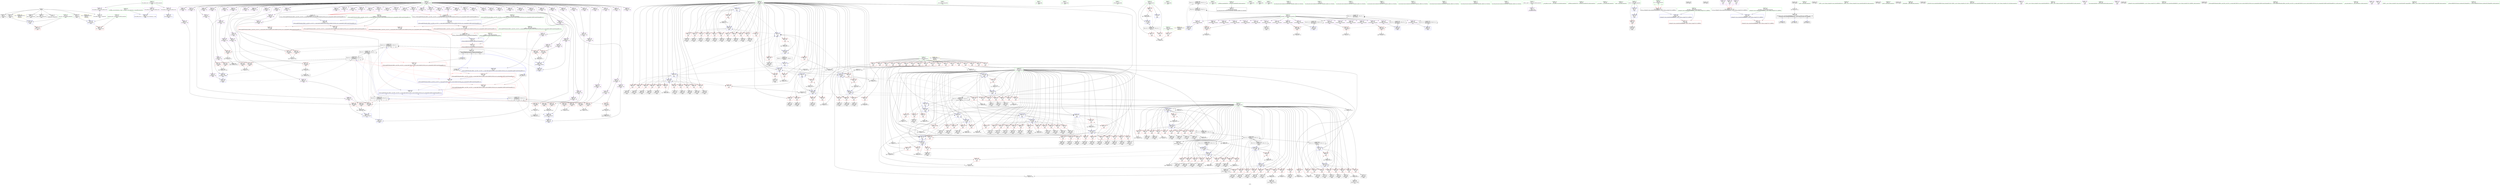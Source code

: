 digraph "SVFG" {
	label="SVFG";

	Node0x55c3060e30a0 [shape=record,color=grey,label="{NodeID: 0\nNullPtr}"];
	Node0x55c3060e30a0 -> Node0x55c3060d11e0[style=solid];
	Node0x55c3060e30a0 -> Node0x55c3060d12e0[style=solid];
	Node0x55c3060e30a0 -> Node0x55c3060d13b0[style=solid];
	Node0x55c3060e30a0 -> Node0x55c3060d1480[style=solid];
	Node0x55c3060e30a0 -> Node0x55c3060d1550[style=solid];
	Node0x55c3060e30a0 -> Node0x55c3060d1620[style=solid];
	Node0x55c3060e30a0 -> Node0x55c30610ded0[style=solid];
	Node0x55c306129ec0 [shape=record,color=grey,label="{NodeID: 609\n434 = cmp(433, 78, )\n}"];
	Node0x55c306129ec0 -> Node0x55c306124e80[style=solid];
	Node0x55c30610e650 [shape=record,color=blue,label="{NodeID: 443\n59\<--78\ni\<--\nmain\n}"];
	Node0x55c30610e650 -> Node0x55c306111660[style=dashed];
	Node0x55c30610e650 -> Node0x55c306111730[style=dashed];
	Node0x55c30610e650 -> Node0x55c306111800[style=dashed];
	Node0x55c30610e650 -> Node0x55c3061118d0[style=dashed];
	Node0x55c30610e650 -> Node0x55c3061119a0[style=dashed];
	Node0x55c30610e650 -> Node0x55c306111a70[style=dashed];
	Node0x55c30610e650 -> Node0x55c306111b40[style=dashed];
	Node0x55c30610e650 -> Node0x55c306111c10[style=dashed];
	Node0x55c30610e650 -> Node0x55c306111ce0[style=dashed];
	Node0x55c30610e650 -> Node0x55c306111db0[style=dashed];
	Node0x55c30610e650 -> Node0x55c306111e80[style=dashed];
	Node0x55c30610e650 -> Node0x55c306111f50[style=dashed];
	Node0x55c30610e650 -> Node0x55c30610ecd0[style=dashed];
	Node0x55c30610e650 -> Node0x55c30611ffe0[style=dashed];
	Node0x55c306111b40 [shape=record,color=red,label="{NodeID: 277\n229\<--59\n\<--i\nmain\n}"];
	Node0x55c306111b40 -> Node0x55c3060d2280[style=solid];
	Node0x55c3060cfe80 [shape=record,color=black,label="{NodeID: 111\n457\<--456\nidxprom187\<--\nmain\n}"];
	Node0x55c30615d170 [shape=record,color=yellow,style=double,label="{NodeID: 720\n18V_1 = ENCHI(MR_18V_0)\npts\{76 \}\nFun[main]}"];
	Node0x55c30615d170 -> Node0x55c30610e4b0[style=dashed];
	Node0x55c30610b940 [shape=record,color=red,label="{NodeID: 388\n593\<--63\n\<--k\nmain\n}"];
	Node0x55c30610b940 -> Node0x55c306108650[style=solid];
	Node0x55c306106fb0 [shape=record,color=purple,label="{NodeID: 222\n605\<--67\narrayidx277\<--ele\nmain\n}"];
	Node0x55c306106fb0 -> Node0x55c30610d340[style=solid];
	Node0x55c306106fb0 -> Node0x55c30611fbd0[style=solid];
	Node0x55c3060d11e0 [shape=record,color=black,label="{NodeID: 56\n2\<--3\ndummyVal\<--dummyVal\n}"];
	Node0x55c3061148c0 [shape=record,color=red,label="{NodeID: 333\n497\<--61\n\<--j\nmain\n}"];
	Node0x55c3061148c0 -> Node0x55c306107bc0[style=solid];
	Node0x55c30610a1b0 [shape=record,color=purple,label="{NodeID: 167\n199\<--67\narrayidx36\<--ele\nmain\n}"];
	Node0x55c305f0aca0 [shape=record,color=green,label="{NodeID: 1\n7\<--1\n__dso_handle\<--dummyObj\nGlob }"];
	Node0x55c30612a040 [shape=record,color=grey,label="{NodeID: 610\n444 = cmp(442, 443, )\n}"];
	Node0x55c30610e720 [shape=record,color=blue,label="{NodeID: 444\n61\<--163\nj\<--sub\nmain\n}"];
	Node0x55c30610e720 -> Node0x55c306113880[style=dashed];
	Node0x55c30610e720 -> Node0x55c306113950[style=dashed];
	Node0x55c30610e720 -> Node0x55c306113a20[style=dashed];
	Node0x55c30610e720 -> Node0x55c306113af0[style=dashed];
	Node0x55c30610e720 -> Node0x55c306113bc0[style=dashed];
	Node0x55c30610e720 -> Node0x55c306113c90[style=dashed];
	Node0x55c30610e720 -> Node0x55c30610e720[style=dashed];
	Node0x55c30610e720 -> Node0x55c30610ec00[style=dashed];
	Node0x55c30610e720 -> Node0x55c3061200b0[style=dashed];
	Node0x55c30610e720 -> Node0x55c306158be0[style=dashed];
	Node0x55c306111c10 [shape=record,color=red,label="{NodeID: 278\n238\<--59\n\<--i\nmain\n}"];
	Node0x55c306111c10 -> Node0x55c3060d2420[style=solid];
	Node0x55c3060cff50 [shape=record,color=black,label="{NodeID: 112\n463\<--462\nidxprom191\<--\nmain\n}"];
	Node0x55c30610ba10 [shape=record,color=red,label="{NodeID: 389\n600\<--63\n\<--k\nmain\n}"];
	Node0x55c30610ba10 -> Node0x55c3061087f0[style=solid];
	Node0x55c306107080 [shape=record,color=purple,label="{NodeID: 223\n611\<--67\narrayidx280\<--ele\nmain\n}"];
	Node0x55c3060d12e0 [shape=record,color=black,label="{NodeID: 57\n129\<--3\n\<--dummyVal\nmain\n}"];
	Node0x55c306114990 [shape=record,color=red,label="{NodeID: 334\n506\<--61\n\<--j\nmain\n}"];
	Node0x55c306114990 -> Node0x55c306107d60[style=solid];
	Node0x55c30610a280 [shape=record,color=purple,label="{NodeID: 168\n202\<--67\narrayidx38\<--ele\nmain\n}"];
	Node0x55c30610a280 -> Node0x55c30610c160[style=solid];
	Node0x55c3060e2bd0 [shape=record,color=green,label="{NodeID: 2\n8\<--1\n.str\<--dummyObj\nGlob }"];
	Node0x55c30612a1c0 [shape=record,color=grey,label="{NodeID: 611\n302 = cmp(301, 78, )\n}"];
	Node0x55c30610e7f0 [shape=record,color=blue,label="{NodeID: 445\n63\<--171\nk\<--add\nmain\n}"];
	Node0x55c30610e7f0 -> Node0x55c306115830[style=dashed];
	Node0x55c30610e7f0 -> Node0x55c306115900[style=dashed];
	Node0x55c30610e7f0 -> Node0x55c3061159d0[style=dashed];
	Node0x55c30610e7f0 -> Node0x55c306115aa0[style=dashed];
	Node0x55c30610e7f0 -> Node0x55c306115b70[style=dashed];
	Node0x55c30610e7f0 -> Node0x55c306115c40[style=dashed];
	Node0x55c30610e7f0 -> Node0x55c306115d10[style=dashed];
	Node0x55c30610e7f0 -> Node0x55c306115de0[style=dashed];
	Node0x55c30610e7f0 -> Node0x55c306115eb0[style=dashed];
	Node0x55c30610e7f0 -> Node0x55c306115f80[style=dashed];
	Node0x55c30610e7f0 -> Node0x55c30610e8c0[style=dashed];
	Node0x55c30610e7f0 -> Node0x55c30614c0d0[style=dashed];
	Node0x55c306111ce0 [shape=record,color=red,label="{NodeID: 279\n245\<--59\n\<--i\nmain\n}"];
	Node0x55c306111ce0 -> Node0x55c3060d25c0[style=solid];
	Node0x55c3060d0020 [shape=record,color=black,label="{NodeID: 113\n466\<--465\nidxprom193\<--\nmain\n}"];
	Node0x55c30610bae0 [shape=record,color=red,label="{NodeID: 390\n616\<--63\n\<--k\nmain\n}"];
	Node0x55c30610bae0 -> Node0x55c306108b30[style=solid];
	Node0x55c306107150 [shape=record,color=purple,label="{NodeID: 224\n614\<--67\narrayidx282\<--ele\nmain\n}"];
	Node0x55c306107150 -> Node0x55c30611fca0[style=solid];
	Node0x55c3060d13b0 [shape=record,color=black,label="{NodeID: 58\n130\<--3\n\<--dummyVal\nmain\n}"];
	Node0x55c3060d13b0 -> Node0x55c30610e3e0[style=solid];
	Node0x55c306114a60 [shape=record,color=red,label="{NodeID: 335\n512\<--61\n\<--j\nmain\n}"];
	Node0x55c306114a60 -> Node0x55c306107f00[style=solid];
	Node0x55c30610a350 [shape=record,color=purple,label="{NodeID: 169\n206\<--67\narrayidx40\<--ele\nmain\n}"];
	Node0x55c3060cd250 [shape=record,color=green,label="{NodeID: 3\n10\<--1\n.str.1\<--dummyObj\nGlob }"];
	Node0x55c30612a340 [shape=record,color=grey,label="{NodeID: 612\n289 = cmp(287, 288, )\n}"];
	Node0x55c30610e8c0 [shape=record,color=blue,label="{NodeID: 446\n63\<--190\nk\<--inc33\nmain\n}"];
	Node0x55c30610e8c0 -> Node0x55c306115830[style=dashed];
	Node0x55c30610e8c0 -> Node0x55c306115900[style=dashed];
	Node0x55c30610e8c0 -> Node0x55c3061159d0[style=dashed];
	Node0x55c30610e8c0 -> Node0x55c306115aa0[style=dashed];
	Node0x55c30610e8c0 -> Node0x55c306115b70[style=dashed];
	Node0x55c30610e8c0 -> Node0x55c306115c40[style=dashed];
	Node0x55c30610e8c0 -> Node0x55c306115d10[style=dashed];
	Node0x55c30610e8c0 -> Node0x55c306115de0[style=dashed];
	Node0x55c30610e8c0 -> Node0x55c306115eb0[style=dashed];
	Node0x55c30610e8c0 -> Node0x55c306115f80[style=dashed];
	Node0x55c30610e8c0 -> Node0x55c30610e8c0[style=dashed];
	Node0x55c30610e8c0 -> Node0x55c30614c0d0[style=dashed];
	Node0x55c306111db0 [shape=record,color=red,label="{NodeID: 280\n253\<--59\n\<--i\nmain\n}"];
	Node0x55c306111db0 -> Node0x55c3060d2760[style=solid];
	Node0x55c3060d00f0 [shape=record,color=black,label="{NodeID: 114\n472\<--471\nidxprom197\<--\nmain\n}"];
	Node0x55c30610bbb0 [shape=record,color=red,label="{NodeID: 391\n624\<--63\n\<--k\nmain\n}"];
	Node0x55c30610bbb0 -> Node0x55c306126ec0[style=solid];
	Node0x55c306107220 [shape=record,color=purple,label="{NodeID: 225\n627\<--67\narrayidx290\<--ele\nmain\n}"];
	Node0x55c3060d1480 [shape=record,color=black,label="{NodeID: 59\n132\<--3\n\<--dummyVal\nmain\n}"];
	Node0x55c3060d1480 -> Node0x55c30610e4b0[style=solid];
	Node0x55c306114b30 [shape=record,color=red,label="{NodeID: 336\n523\<--61\n\<--j\nmain\n}"];
	Node0x55c306114b30 -> Node0x55c306125b40[style=solid];
	Node0x55c30610a420 [shape=record,color=purple,label="{NodeID: 170\n209\<--67\narrayidx42\<--ele\nmain\n}"];
	Node0x55c30610a420 -> Node0x55c30610c230[style=solid];
	Node0x55c3060c8080 [shape=record,color=green,label="{NodeID: 4\n12\<--1\n_ZSt3cin\<--dummyObj\nGlob }"];
	Node0x55c30612a4c0 [shape=record,color=grey,label="{NodeID: 613\n460 = cmp(452, 459, )\n}"];
	Node0x55c30610e990 [shape=record,color=blue,label="{NodeID: 447\n234\<--236\narrayidx57\<--add58\nmain\n}"];
	Node0x55c30610e990 -> Node0x55c30610ea60[style=dashed];
	Node0x55c306111e80 [shape=record,color=red,label="{NodeID: 281\n260\<--59\n\<--i\nmain\n}"];
	Node0x55c306111e80 -> Node0x55c3060d2900[style=solid];
	Node0x55c3060d01c0 [shape=record,color=black,label="{NodeID: 115\n475\<--474\nidxprom199\<--\nmain\n}"];
	Node0x55c30610bc80 [shape=record,color=red,label="{NodeID: 392\n89\<--71\n\<--_a\nmain\n}"];
	Node0x55c30610bc80 -> Node0x55c30612b540[style=solid];
	Node0x55c3061072f0 [shape=record,color=purple,label="{NodeID: 226\n630\<--67\narrayidx292\<--ele\nmain\n|{<s0>17}}"];
	Node0x55c3061072f0:s0 -> Node0x55c30617e330[style=solid,color=red];
	Node0x55c3060d1550 [shape=record,color=black,label="{NodeID: 60\n696\<--3\nlpad.val\<--dummyVal\nmain\n}"];
	Node0x55c306114c00 [shape=record,color=red,label="{NodeID: 337\n530\<--61\n\<--j\nmain\n}"];
	Node0x55c306114c00 -> Node0x55c306128fc0[style=solid];
	Node0x55c30610a4f0 [shape=record,color=purple,label="{NodeID: 171\n224\<--67\narrayidx51\<--ele\nmain\n}"];
	Node0x55c3060c8750 [shape=record,color=green,label="{NodeID: 5\n13\<--1\n.str.2\<--dummyObj\nGlob }"];
	Node0x55c30612a640 [shape=record,color=grey,label="{NodeID: 614\n346 = cmp(345, 78, )\n}"];
	Node0x55c30610ea60 [shape=record,color=blue,label="{NodeID: 448\n243\<--78\narrayidx62\<--\nmain\n}"];
	Node0x55c30610ea60 -> Node0x55c30614c5d0[style=dashed];
	Node0x55c306111f50 [shape=record,color=red,label="{NodeID: 282\n277\<--59\n\<--i\nmain\n}"];
	Node0x55c306111f50 -> Node0x55c306127640[style=solid];
	Node0x55c3061077b0 [shape=record,color=black,label="{NodeID: 116\n479\<--478\nidxprom201\<--\nmain\n}"];
	Node0x55c3060ee190 [shape=record,color=black,label="{NodeID: 559\n187 = PHI(148, 185, )\n}"];
	Node0x55c30610bd50 [shape=record,color=red,label="{NodeID: 393\n93\<--71\n\<--_a\nmain\n}"];
	Node0x55c3061073c0 [shape=record,color=purple,label="{NodeID: 227\n633\<--67\narrayidx294\<--ele\nmain\n}"];
	Node0x55c3060d1620 [shape=record,color=black,label="{NodeID: 61\n697\<--3\nlpad.val330\<--dummyVal\nmain\n}"];
	Node0x55c306114cd0 [shape=record,color=red,label="{NodeID: 338\n552\<--61\n\<--j\nmain\n}"];
	Node0x55c306114cd0 -> Node0x55c3061080a0[style=solid];
	Node0x55c30610a5c0 [shape=record,color=purple,label="{NodeID: 172\n227\<--67\narrayidx53\<--ele\nmain\n}"];
	Node0x55c30610a5c0 -> Node0x55c30610c3d0[style=solid];
	Node0x55c3060c87e0 [shape=record,color=green,label="{NodeID: 6\n15\<--1\n.str.3\<--dummyObj\nGlob }"];
	Node0x55c30612a7c0 [shape=record,color=grey,label="{NodeID: 615\n469 = cmp(468, 78, )\n}"];
	Node0x55c30610eb30 [shape=record,color=blue,label="{NodeID: 449\n250\<--87\narrayidx66\<--\nmain\n}"];
	Node0x55c30610eb30 -> Node0x55c30614cad0[style=dashed];
	Node0x55c306112020 [shape=record,color=red,label="{NodeID: 283\n287\<--59\n\<--i\nmain\n}"];
	Node0x55c306112020 -> Node0x55c30612a340[style=solid];
	Node0x55c306107880 [shape=record,color=black,label="{NodeID: 117\n482\<--481\nidxprom203\<--\nmain\n}"];
	Node0x55c3061248e0 [shape=record,color=black,label="{NodeID: 560\n558 = PHI(148, 556, )\n}"];
	Node0x55c30610be20 [shape=record,color=red,label="{NodeID: 394\n686\<--71\n\<--_a\nmain\n}"];
	Node0x55c30610be20 -> Node0x55c306127f40[style=solid];
	Node0x55c306107490 [shape=record,color=purple,label="{NodeID: 228\n636\<--67\narrayidx296\<--ele\nmain\n|{<s0>17}}"];
	Node0x55c306107490:s0 -> Node0x55c30617e260[style=solid,color=red];
	Node0x55c3060d16f0 [shape=record,color=black,label="{NodeID: 62\n36\<--37\n\<--_ZNSt8ios_base4InitD1Ev\nCan only get source location for instruction, argument, global var or function.}"];
	Node0x55c306114da0 [shape=record,color=red,label="{NodeID: 339\n571\<--61\n\<--j\nmain\n}"];
	Node0x55c306114da0 -> Node0x55c306108240[style=solid];
	Node0x55c30610a690 [shape=record,color=purple,label="{NodeID: 173\n231\<--67\narrayidx55\<--ele\nmain\n}"];
	Node0x55c3060d3300 [shape=record,color=green,label="{NodeID: 7\n17\<--1\n.str.4\<--dummyObj\nGlob }"];
	Node0x55c30612a940 [shape=record,color=grey,label="{NodeID: 616\n337 = cmp(329, 336, )\n}"];
	Node0x55c30610ec00 [shape=record,color=blue,label="{NodeID: 450\n61\<--272\nj\<--dec\nmain\n}"];
	Node0x55c30610ec00 -> Node0x55c306113880[style=dashed];
	Node0x55c30610ec00 -> Node0x55c306113950[style=dashed];
	Node0x55c30610ec00 -> Node0x55c306113a20[style=dashed];
	Node0x55c30610ec00 -> Node0x55c306113af0[style=dashed];
	Node0x55c30610ec00 -> Node0x55c306113bc0[style=dashed];
	Node0x55c30610ec00 -> Node0x55c306113c90[style=dashed];
	Node0x55c30610ec00 -> Node0x55c30610e720[style=dashed];
	Node0x55c30610ec00 -> Node0x55c30610ec00[style=dashed];
	Node0x55c30610ec00 -> Node0x55c3061200b0[style=dashed];
	Node0x55c30610ec00 -> Node0x55c306158be0[style=dashed];
	Node0x55c3061120f0 [shape=record,color=red,label="{NodeID: 284\n304\<--59\n\<--i\nmain\n}"];
	Node0x55c3061120f0 -> Node0x55c3060d2aa0[style=solid];
	Node0x55c306107950 [shape=record,color=black,label="{NodeID: 118\n488\<--487\nidxprom206\<--\nmain\n}"];
	Node0x55c306124e80 [shape=record,color=black,label="{NodeID: 561\n436 = PHI(148, 434, )\n}"];
	Node0x55c30610bef0 [shape=record,color=red,label="{NodeID: 395\n694\<--73\nexn\<--exn.slot\nmain\n}"];
	Node0x55c306107560 [shape=record,color=purple,label="{NodeID: 229\n666\<--67\narrayidx314\<--ele\nmain\n}"];
	Node0x55c3060d17f0 [shape=record,color=black,label="{NodeID: 63\n117\<--116\nidxprom\<--\nmain\n}"];
	Node0x55c306114e70 [shape=record,color=red,label="{NodeID: 340\n578\<--61\n\<--j\nmain\n}"];
	Node0x55c306114e70 -> Node0x55c3061083e0[style=solid];
	Node0x55c30610a760 [shape=record,color=purple,label="{NodeID: 174\n234\<--67\narrayidx57\<--ele\nmain\n}"];
	Node0x55c30610a760 -> Node0x55c30610c4a0[style=solid];
	Node0x55c30610a760 -> Node0x55c30610e990[style=solid];
	Node0x55c3060d33c0 [shape=record,color=green,label="{NodeID: 8\n19\<--1\n.str.5\<--dummyObj\nGlob }"];
	Node0x55c30612aac0 [shape=record,color=grey,label="{NodeID: 617\n295 = cmp(293, 294, )\n}"];
	Node0x55c30610ecd0 [shape=record,color=blue,label="{NodeID: 451\n59\<--278\ni\<--inc79\nmain\n}"];
	Node0x55c30610ecd0 -> Node0x55c306111660[style=dashed];
	Node0x55c30610ecd0 -> Node0x55c306111730[style=dashed];
	Node0x55c30610ecd0 -> Node0x55c306111800[style=dashed];
	Node0x55c30610ecd0 -> Node0x55c3061118d0[style=dashed];
	Node0x55c30610ecd0 -> Node0x55c3061119a0[style=dashed];
	Node0x55c30610ecd0 -> Node0x55c306111a70[style=dashed];
	Node0x55c30610ecd0 -> Node0x55c306111b40[style=dashed];
	Node0x55c30610ecd0 -> Node0x55c306111c10[style=dashed];
	Node0x55c30610ecd0 -> Node0x55c306111ce0[style=dashed];
	Node0x55c30610ecd0 -> Node0x55c306111db0[style=dashed];
	Node0x55c30610ecd0 -> Node0x55c306111e80[style=dashed];
	Node0x55c30610ecd0 -> Node0x55c306111f50[style=dashed];
	Node0x55c30610ecd0 -> Node0x55c30610ecd0[style=dashed];
	Node0x55c30610ecd0 -> Node0x55c30611ffe0[style=dashed];
	Node0x55c3061121c0 [shape=record,color=red,label="{NodeID: 285\n323\<--59\n\<--i\nmain\n}"];
	Node0x55c3061121c0 -> Node0x55c3060d2c40[style=solid];
	Node0x55c306107a20 [shape=record,color=black,label="{NodeID: 119\n491\<--490\nidxprom208\<--\nmain\n}"];
	Node0x55c306125420 [shape=record,color=black,label="{NodeID: 562\n313 = PHI(148, 311, )\n}"];
	Node0x55c30610bfc0 [shape=record,color=red,label="{NodeID: 396\n695\<--75\nsel\<--ehselector.slot\nmain\n}"];
	Node0x55c306107630 [shape=record,color=purple,label="{NodeID: 230\n669\<--67\narrayidx316\<--ele\nmain\n}"];
	Node0x55c306107630 -> Node0x55c30610d410[style=solid];
	Node0x55c3060d18c0 [shape=record,color=black,label="{NodeID: 64\n120\<--119\nidxprom12\<--\nmain\n}"];
	Node0x55c306114f40 [shape=record,color=red,label="{NodeID: 341\n587\<--61\n\<--j\nmain\n}"];
	Node0x55c306114f40 -> Node0x55c306108580[style=solid];
	Node0x55c30610a830 [shape=record,color=purple,label="{NodeID: 175\n240\<--67\narrayidx60\<--ele\nmain\n}"];
	Node0x55c3060d3480 [shape=record,color=green,label="{NodeID: 9\n21\<--1\n.str.6\<--dummyObj\nGlob }"];
	Node0x55c30612ac40 [shape=record,color=grey,label="{NodeID: 618\n114 = cmp(112, 113, )\n}"];
	Node0x55c30610eda0 [shape=record,color=blue,label="{NodeID: 452\n59\<--78\ni\<--\nmain\n}"];
	Node0x55c30610eda0 -> Node0x55c306112020[style=dashed];
	Node0x55c30610eda0 -> Node0x55c3061120f0[style=dashed];
	Node0x55c30610eda0 -> Node0x55c3061121c0[style=dashed];
	Node0x55c30610eda0 -> Node0x55c306112290[style=dashed];
	Node0x55c30610eda0 -> Node0x55c306112360[style=dashed];
	Node0x55c30610eda0 -> Node0x55c306112430[style=dashed];
	Node0x55c30610eda0 -> Node0x55c306112500[style=dashed];
	Node0x55c30610eda0 -> Node0x55c3061125d0[style=dashed];
	Node0x55c30610eda0 -> Node0x55c3061126a0[style=dashed];
	Node0x55c30610eda0 -> Node0x55c306112770[style=dashed];
	Node0x55c30610eda0 -> Node0x55c306112840[style=dashed];
	Node0x55c30610eda0 -> Node0x55c306112910[style=dashed];
	Node0x55c30610eda0 -> Node0x55c30610f420[style=dashed];
	Node0x55c30610eda0 -> Node0x55c30611ffe0[style=dashed];
	Node0x55c306112290 [shape=record,color=red,label="{NodeID: 286\n330\<--59\n\<--i\nmain\n}"];
	Node0x55c306112290 -> Node0x55c3060d2de0[style=solid];
	Node0x55c306107af0 [shape=record,color=black,label="{NodeID: 120\n495\<--494\nidxprom210\<--\nmain\n}"];
	Node0x55c3061259c0 [shape=record,color=grey,label="{NodeID: 563\n401 = Binary(400, 87, )\n}"];
	Node0x55c3061259c0 -> Node0x55c30610f420[style=solid];
	Node0x55c30610c090 [shape=record,color=red,label="{NodeID: 397\n184\<--183\n\<--arrayidx31\nmain\n}"];
	Node0x55c30610c090 -> Node0x55c306129740[style=solid];
	Node0x55c30610f620 [shape=record,color=purple,label="{NodeID: 231\n143\<--69\narraydecay\<--mearged\nmain\n}"];
	Node0x55c30610f620 -> Node0x55c3060d1990[style=solid];
	Node0x55c3060d1990 [shape=record,color=black,label="{NodeID: 65\n144\<--143\n\<--arraydecay\nmain\n}"];
	Node0x55c306115010 [shape=record,color=red,label="{NodeID: 342\n596\<--61\n\<--j\nmain\n}"];
	Node0x55c306115010 -> Node0x55c306108720[style=solid];
	Node0x55c30610a900 [shape=record,color=purple,label="{NodeID: 176\n243\<--67\narrayidx62\<--ele\nmain\n}"];
	Node0x55c30610a900 -> Node0x55c30610ea60[style=solid];
	Node0x55c3060d3580 [shape=record,color=green,label="{NodeID: 10\n24\<--1\n\<--dummyObj\nCan only get source location for instruction, argument, global var or function.}"];
	Node0x55c30612adc0 [shape=record,color=grey,label="{NodeID: 619\n108 = cmp(106, 107, )\n}"];
	Node0x55c30610ee70 [shape=record,color=blue,label="{NodeID: 453\n61\<--87\nj\<--\nmain\n}"];
	Node0x55c30610ee70 -> Node0x55c306113d60[style=dashed];
	Node0x55c30610ee70 -> Node0x55c306113e30[style=dashed];
	Node0x55c30610ee70 -> Node0x55c306113f00[style=dashed];
	Node0x55c30610ee70 -> Node0x55c306113fd0[style=dashed];
	Node0x55c30610ee70 -> Node0x55c3061140a0[style=dashed];
	Node0x55c30610ee70 -> Node0x55c306114170[style=dashed];
	Node0x55c30610ee70 -> Node0x55c30610ee70[style=dashed];
	Node0x55c30610ee70 -> Node0x55c30610f350[style=dashed];
	Node0x55c30610ee70 -> Node0x55c3061200b0[style=dashed];
	Node0x55c30610ee70 -> Node0x55c306158be0[style=dashed];
	Node0x55c306112360 [shape=record,color=red,label="{NodeID: 287\n339\<--59\n\<--i\nmain\n}"];
	Node0x55c306112360 -> Node0x55c306105450[style=solid];
	Node0x55c306107bc0 [shape=record,color=black,label="{NodeID: 121\n498\<--497\nidxprom212\<--\nmain\n}"];
	Node0x55c306125b40 [shape=record,color=grey,label="{NodeID: 564\n524 = Binary(523, 87, )\n}"];
	Node0x55c306125b40 -> Node0x55c30611f7c0[style=solid];
	Node0x55c30610c160 [shape=record,color=red,label="{NodeID: 398\n203\<--202\n\<--arrayidx38\nmain\n}"];
	Node0x55c30610c160 -> Node0x55c306128840[style=solid];
	Node0x55c30610f6b0 [shape=record,color=purple,label="{NodeID: 232\n215\<--69\narrayidx46\<--mearged\nmain\n}"];
	Node0x55c3060d1a60 [shape=record,color=black,label="{NodeID: 66\n179\<--178\nidxprom28\<--\nmain\n}"];
	Node0x55c3061150e0 [shape=record,color=red,label="{NodeID: 343\n603\<--61\n\<--j\nmain\n}"];
	Node0x55c3061150e0 -> Node0x55c3061088c0[style=solid];
	Node0x55c30610a9d0 [shape=record,color=purple,label="{NodeID: 177\n255\<--67\narrayidx68\<--ele\nmain\n}"];
	Node0x55c3060d3680 [shape=record,color=green,label="{NodeID: 11\n78\<--1\n\<--dummyObj\nCan only get source location for instruction, argument, global var or function.}"];
	Node0x55c30612af40 [shape=record,color=grey,label="{NodeID: 620\n662 = cmp(660, 661, )\n}"];
	Node0x55c30610ef40 [shape=record,color=blue,label="{NodeID: 454\n63\<--298\nk\<--sub91\nmain\n}"];
	Node0x55c30610ef40 -> Node0x55c306116050[style=dashed];
	Node0x55c30610ef40 -> Node0x55c306116120[style=dashed];
	Node0x55c30610ef40 -> Node0x55c3061161f0[style=dashed];
	Node0x55c30610ef40 -> Node0x55c3061162c0[style=dashed];
	Node0x55c30610ef40 -> Node0x55c306116390[style=dashed];
	Node0x55c30610ef40 -> Node0x55c306116460[style=dashed];
	Node0x55c30610ef40 -> Node0x55c306116530[style=dashed];
	Node0x55c30610ef40 -> Node0x55c306116600[style=dashed];
	Node0x55c30610ef40 -> Node0x55c3061166d0[style=dashed];
	Node0x55c30610ef40 -> Node0x55c3061167a0[style=dashed];
	Node0x55c30610ef40 -> Node0x55c30610ef40[style=dashed];
	Node0x55c30610ef40 -> Node0x55c30610f010[style=dashed];
	Node0x55c30610ef40 -> Node0x55c30615aee0[style=dashed];
	Node0x55c306112430 [shape=record,color=red,label="{NodeID: 288\n348\<--59\n\<--i\nmain\n}"];
	Node0x55c306112430 -> Node0x55c3061055b0[style=solid];
	Node0x55c306107c90 [shape=record,color=black,label="{NodeID: 122\n504\<--503\nidxprom216\<--add215\nmain\n}"];
	Node0x55c306125cc0 [shape=record,color=grey,label="{NodeID: 565\n519 = Binary(518, 87, )\n}"];
	Node0x55c306125cc0 -> Node0x55c30611f6f0[style=solid];
	Node0x55c30610c230 [shape=record,color=red,label="{NodeID: 399\n210\<--209\n\<--arrayidx42\nmain\n}"];
	Node0x55c30610c230 -> Node0x55c306128840[style=solid];
	Node0x55c30610f780 [shape=record,color=purple,label="{NodeID: 233\n218\<--69\narrayidx48\<--mearged\nmain\n}"];
	Node0x55c30610f780 -> Node0x55c30610c300[style=solid];
	Node0x55c3060d1b30 [shape=record,color=black,label="{NodeID: 67\n182\<--181\nidxprom30\<--\nmain\n}"];
	Node0x55c3061151b0 [shape=record,color=red,label="{NodeID: 344\n612\<--61\n\<--j\nmain\n}"];
	Node0x55c3061151b0 -> Node0x55c306108a60[style=solid];
	Node0x55c30610aaa0 [shape=record,color=purple,label="{NodeID: 178\n259\<--67\narrayidx71\<--ele\nmain\n|{<s0>12}}"];
	Node0x55c30610aaa0:s0 -> Node0x55c30617e330[style=solid,color=red];
	Node0x55c3060d3780 [shape=record,color=green,label="{NodeID: 12\n87\<--1\n\<--dummyObj\nCan only get source location for instruction, argument, global var or function.}"];
	Node0x55c30612b0c0 [shape=record,color=grey,label="{NodeID: 621\n321 = cmp(319, 320, )\n}"];
	Node0x55c30610f010 [shape=record,color=blue,label="{NodeID: 455\n63\<--316\nk\<--dec102\nmain\n}"];
	Node0x55c30610f010 -> Node0x55c306116050[style=dashed];
	Node0x55c30610f010 -> Node0x55c306116120[style=dashed];
	Node0x55c30610f010 -> Node0x55c3061161f0[style=dashed];
	Node0x55c30610f010 -> Node0x55c3061162c0[style=dashed];
	Node0x55c30610f010 -> Node0x55c306116390[style=dashed];
	Node0x55c30610f010 -> Node0x55c306116460[style=dashed];
	Node0x55c30610f010 -> Node0x55c306116530[style=dashed];
	Node0x55c30610f010 -> Node0x55c306116600[style=dashed];
	Node0x55c30610f010 -> Node0x55c3061166d0[style=dashed];
	Node0x55c30610f010 -> Node0x55c3061167a0[style=dashed];
	Node0x55c30610f010 -> Node0x55c30610ef40[style=dashed];
	Node0x55c30610f010 -> Node0x55c30610f010[style=dashed];
	Node0x55c30610f010 -> Node0x55c30615aee0[style=dashed];
	Node0x55c306112500 [shape=record,color=red,label="{NodeID: 289\n355\<--59\n\<--i\nmain\n}"];
	Node0x55c306112500 -> Node0x55c3060cf250[style=solid];
	Node0x55c306107d60 [shape=record,color=black,label="{NodeID: 123\n507\<--506\nidxprom218\<--\nmain\n}"];
	Node0x55c306125e40 [shape=record,color=grey,label="{NodeID: 566\n561 = Binary(560, 87, )\n}"];
	Node0x55c306125e40 -> Node0x55c30611fb00[style=solid];
	Node0x55c30610c300 [shape=record,color=red,label="{NodeID: 400\n219\<--218\n\<--arrayidx48\nmain\n}"];
	Node0x55c30610c300 -> Node0x55c306128cc0[style=solid];
	Node0x55c30610f850 [shape=record,color=purple,label="{NodeID: 234\n247\<--69\narrayidx64\<--mearged\nmain\n}"];
	Node0x55c3060d1c00 [shape=record,color=black,label="{NodeID: 68\n198\<--197\nidxprom35\<--\nmain\n}"];
	Node0x55c306115280 [shape=record,color=red,label="{NodeID: 345\n619\<--61\n\<--j\nmain\n}"];
	Node0x55c306115280 -> Node0x55c306108c00[style=solid];
	Node0x55c30610ab70 [shape=record,color=purple,label="{NodeID: 179\n262\<--67\narrayidx73\<--ele\nmain\n}"];
	Node0x55c3060d3880 [shape=record,color=green,label="{NodeID: 13\n146\<--1\n\<--dummyObj\nCan only get source location for instruction, argument, global var or function.}"];
	Node0x55c30612b240 [shape=record,color=grey,label="{NodeID: 622\n311 = cmp(310, 78, )\n}"];
	Node0x55c30612b240 -> Node0x55c306125420[style=solid];
	Node0x55c30610f0e0 [shape=record,color=blue,label="{NodeID: 456\n360\<--362\narrayidx129\<--add130\nmain\n}"];
	Node0x55c30610f0e0 -> Node0x55c30610f1b0[style=dashed];
	Node0x55c3061125d0 [shape=record,color=red,label="{NodeID: 290\n364\<--59\n\<--i\nmain\n}"];
	Node0x55c3061125d0 -> Node0x55c3060cf3f0[style=solid];
	Node0x55c306107e30 [shape=record,color=black,label="{NodeID: 124\n510\<--509\nidxprom220\<--\nmain\n}"];
	Node0x55c306125fc0 [shape=record,color=grey,label="{NodeID: 567\n396 = Binary(395, 87, )\n}"];
	Node0x55c306125fc0 -> Node0x55c30610f350[style=solid];
	Node0x55c30610c3d0 [shape=record,color=red,label="{NodeID: 401\n228\<--227\n\<--arrayidx53\nmain\n}"];
	Node0x55c30610c3d0 -> Node0x55c306127340[style=solid];
	Node0x55c30610f920 [shape=record,color=purple,label="{NodeID: 235\n250\<--69\narrayidx66\<--mearged\nmain\n}"];
	Node0x55c30610f920 -> Node0x55c30610eb30[style=solid];
	Node0x55c3060d1cd0 [shape=record,color=black,label="{NodeID: 69\n201\<--200\nidxprom37\<--\nmain\n}"];
	Node0x55c3061527e0 [shape=record,color=black,label="{NodeID: 678\nMR_20V_11 = PHI(MR_20V_15, MR_20V_10, )\npts\{680000 \}\n|{|<s9>14|<s10>14|<s11>14}}"];
	Node0x55c3061527e0 -> Node0x55c30610c570[style=dashed];
	Node0x55c3061527e0 -> Node0x55c30610c640[style=dashed];
	Node0x55c3061527e0 -> Node0x55c30610c710[style=dashed];
	Node0x55c3061527e0 -> Node0x55c30610c8b0[style=dashed];
	Node0x55c3061527e0 -> Node0x55c30610c980[style=dashed];
	Node0x55c3061527e0 -> Node0x55c30610d410[style=dashed];
	Node0x55c3061527e0 -> Node0x55c30610f0e0[style=dashed];
	Node0x55c3061527e0 -> Node0x55c3061527e0[style=dashed];
	Node0x55c3061527e0 -> Node0x55c306159ae0[style=dashed];
	Node0x55c3061527e0:s9 -> Node0x55c30610d9c0[style=dashed,color=red];
	Node0x55c3061527e0:s10 -> Node0x55c30610da90[style=dashed,color=red];
	Node0x55c3061527e0:s11 -> Node0x55c3061208d0[style=dashed,color=red];
	Node0x55c306115350 [shape=record,color=red,label="{NodeID: 346\n628\<--61\n\<--j\nmain\n}"];
	Node0x55c306115350 -> Node0x55c306108da0[style=solid];
	Node0x55c30610ac40 [shape=record,color=purple,label="{NodeID: 180\n265\<--67\narrayidx75\<--ele\nmain\n|{<s0>12}}"];
	Node0x55c30610ac40:s0 -> Node0x55c30617e260[style=solid,color=red];
	Node0x55c3060d3980 [shape=record,color=green,label="{NodeID: 14\n147\<--1\n\<--dummyObj\nCan only get source location for instruction, argument, global var or function.}"];
	Node0x55c30612b3c0 [shape=record,color=grey,label="{NodeID: 623\n418 = cmp(416, 417, )\n}"];
	Node0x55c30610f1b0 [shape=record,color=blue,label="{NodeID: 457\n369\<--78\narrayidx134\<--\nmain\n}"];
	Node0x55c30610f1b0 -> Node0x55c3061527e0[style=dashed];
	Node0x55c3061126a0 [shape=record,color=red,label="{NodeID: 291\n371\<--59\n\<--i\nmain\n}"];
	Node0x55c3061126a0 -> Node0x55c3060cf590[style=solid];
	Node0x55c306107f00 [shape=record,color=black,label="{NodeID: 125\n513\<--512\nidxprom222\<--\nmain\n}"];
	Node0x55c306126140 [shape=record,color=grey,label="{NodeID: 568\n383 = Binary(382, 87, )\n}"];
	Node0x55c306126140 -> Node0x55c3060cf800[style=solid];
	Node0x55c30610c4a0 [shape=record,color=red,label="{NodeID: 402\n235\<--234\n\<--arrayidx57\nmain\n}"];
	Node0x55c30610c4a0 -> Node0x55c306127340[style=solid];
	Node0x55c30610f9f0 [shape=record,color=purple,label="{NodeID: 236\n341\<--69\narrayidx117\<--mearged\nmain\n}"];
	Node0x55c3060d1da0 [shape=record,color=black,label="{NodeID: 70\n205\<--204\nidxprom39\<--\nmain\n}"];
	Node0x55c306115420 [shape=record,color=red,label="{NodeID: 347\n634\<--61\n\<--j\nmain\n}"];
	Node0x55c306115420 -> Node0x55c306108f40[style=solid];
	Node0x55c30610ad10 [shape=record,color=purple,label="{NodeID: 181\n306\<--67\narrayidx96\<--ele\nmain\n}"];
	Node0x55c3060d3a80 [shape=record,color=green,label="{NodeID: 15\n148\<--1\n\<--dummyObj\nCan only get source location for instruction, argument, global var or function.}"];
	Node0x55c30612b540 [shape=record,color=grey,label="{NodeID: 624\n91 = cmp(89, 90, )\n}"];
	Node0x55c30610f280 [shape=record,color=blue,label="{NodeID: 458\n376\<--87\narrayidx138\<--\nmain\n}"];
	Node0x55c30610f280 -> Node0x55c306157ce0[style=dashed];
	Node0x55c306112770 [shape=record,color=red,label="{NodeID: 292\n379\<--59\n\<--i\nmain\n}"];
	Node0x55c306112770 -> Node0x55c3060cf730[style=solid];
	Node0x55c306107fd0 [shape=record,color=black,label="{NodeID: 126\n550\<--549\nidxprom243\<--\nmain\n}"];
	Node0x55c3061262c0 [shape=record,color=grey,label="{NodeID: 569\n607 = Binary(606, 599, )\n}"];
	Node0x55c3061262c0 -> Node0x55c30611fbd0[style=solid];
	Node0x55c30610c570 [shape=record,color=red,label="{NodeID: 403\n310\<--309\n\<--arrayidx98\nmain\n}"];
	Node0x55c30610c570 -> Node0x55c30612b240[style=solid];
	Node0x55c30610fac0 [shape=record,color=purple,label="{NodeID: 237\n344\<--69\narrayidx119\<--mearged\nmain\n}"];
	Node0x55c30610fac0 -> Node0x55c30610c7e0[style=solid];
	Node0x55c3060d1e70 [shape=record,color=black,label="{NodeID: 71\n208\<--207\nidxprom41\<--\nmain\n}"];
	Node0x55c3061154f0 [shape=record,color=red,label="{NodeID: 348\n645\<--61\n\<--j\nmain\n}"];
	Node0x55c3061154f0 -> Node0x55c3061271c0[style=solid];
	Node0x55c30610ade0 [shape=record,color=purple,label="{NodeID: 182\n309\<--67\narrayidx98\<--ele\nmain\n}"];
	Node0x55c30610ade0 -> Node0x55c30610c570[style=solid];
	Node0x55c3060cd700 [shape=record,color=green,label="{NodeID: 16\n164\<--1\n\<--dummyObj\nCan only get source location for instruction, argument, global var or function.}"];
	Node0x55c30612b6c0 [shape=record,color=grey,label="{NodeID: 625\n425 = cmp(424, 78, )\n}"];
	Node0x55c30610f350 [shape=record,color=blue,label="{NodeID: 459\n61\<--396\nj\<--inc151\nmain\n}"];
	Node0x55c30610f350 -> Node0x55c306113d60[style=dashed];
	Node0x55c30610f350 -> Node0x55c306113e30[style=dashed];
	Node0x55c30610f350 -> Node0x55c306113f00[style=dashed];
	Node0x55c30610f350 -> Node0x55c306113fd0[style=dashed];
	Node0x55c30610f350 -> Node0x55c3061140a0[style=dashed];
	Node0x55c30610f350 -> Node0x55c306114170[style=dashed];
	Node0x55c30610f350 -> Node0x55c30610ee70[style=dashed];
	Node0x55c30610f350 -> Node0x55c30610f350[style=dashed];
	Node0x55c30610f350 -> Node0x55c3061200b0[style=dashed];
	Node0x55c30610f350 -> Node0x55c306158be0[style=dashed];
	Node0x55c306112840 [shape=record,color=red,label="{NodeID: 293\n386\<--59\n\<--i\nmain\n}"];
	Node0x55c306112840 -> Node0x55c3060cf8d0[style=solid];
	Node0x55c3061080a0 [shape=record,color=black,label="{NodeID: 127\n553\<--552\nidxprom245\<--\nmain\n}"];
	Node0x55c306126440 [shape=record,color=grey,label="{NodeID: 570\n641 = Binary(640, 273, )\n}"];
	Node0x55c306126440 -> Node0x55c30611fe40[style=solid];
	Node0x55c30610c640 [shape=record,color=red,label="{NodeID: 404\n329\<--328\n\<--arrayidx109\nmain\n}"];
	Node0x55c30610c640 -> Node0x55c30612a940[style=solid];
	Node0x55c30610fb90 [shape=record,color=purple,label="{NodeID: 238\n373\<--69\narrayidx136\<--mearged\nmain\n}"];
	Node0x55c3060d1f40 [shape=record,color=black,label="{NodeID: 72\n214\<--213\nidxprom45\<--\nmain\n}"];
	Node0x55c3061155c0 [shape=record,color=red,label="{NodeID: 349\n660\<--61\n\<--j\nmain\n}"];
	Node0x55c3061155c0 -> Node0x55c30612af40[style=solid];
	Node0x55c30610aeb0 [shape=record,color=purple,label="{NodeID: 183\n325\<--67\narrayidx107\<--ele\nmain\n}"];
	Node0x55c3060cd800 [shape=record,color=green,label="{NodeID: 17\n273\<--1\n\<--dummyObj\nCan only get source location for instruction, argument, global var or function.}"];
	Node0x55c30612b840 [shape=record,color=grey,label="{NodeID: 626\n656 = cmp(654, 655, )\n}"];
	Node0x55c30610f420 [shape=record,color=blue,label="{NodeID: 460\n59\<--401\ni\<--inc154\nmain\n}"];
	Node0x55c30610f420 -> Node0x55c306112020[style=dashed];
	Node0x55c30610f420 -> Node0x55c3061120f0[style=dashed];
	Node0x55c30610f420 -> Node0x55c3061121c0[style=dashed];
	Node0x55c30610f420 -> Node0x55c306112290[style=dashed];
	Node0x55c30610f420 -> Node0x55c306112360[style=dashed];
	Node0x55c30610f420 -> Node0x55c306112430[style=dashed];
	Node0x55c30610f420 -> Node0x55c306112500[style=dashed];
	Node0x55c30610f420 -> Node0x55c3061125d0[style=dashed];
	Node0x55c30610f420 -> Node0x55c3061126a0[style=dashed];
	Node0x55c30610f420 -> Node0x55c306112770[style=dashed];
	Node0x55c30610f420 -> Node0x55c306112840[style=dashed];
	Node0x55c30610f420 -> Node0x55c306112910[style=dashed];
	Node0x55c30610f420 -> Node0x55c30610f420[style=dashed];
	Node0x55c30610f420 -> Node0x55c30611ffe0[style=dashed];
	Node0x55c306112910 [shape=record,color=red,label="{NodeID: 294\n400\<--59\n\<--i\nmain\n}"];
	Node0x55c306112910 -> Node0x55c3061259c0[style=solid];
	Node0x55c306108170 [shape=record,color=black,label="{NodeID: 128\n569\<--568\nidxprom254\<--\nmain\n}"];
	Node0x55c3061265c0 [shape=record,color=grey,label="{NodeID: 571\n190 = Binary(189, 87, )\n}"];
	Node0x55c3061265c0 -> Node0x55c30610e8c0[style=solid];
	Node0x55c30610c710 [shape=record,color=red,label="{NodeID: 405\n336\<--335\n\<--arrayidx113\nmain\n}"];
	Node0x55c30610c710 -> Node0x55c30612a940[style=solid];
	Node0x55c30610fc60 [shape=record,color=purple,label="{NodeID: 239\n376\<--69\narrayidx138\<--mearged\nmain\n}"];
	Node0x55c30610fc60 -> Node0x55c30610f280[style=solid];
	Node0x55c3060d2010 [shape=record,color=black,label="{NodeID: 73\n217\<--216\nidxprom47\<--\nmain\n}"];
	Node0x55c306115690 [shape=record,color=red,label="{NodeID: 350\n667\<--61\n\<--j\nmain\n}"];
	Node0x55c306115690 -> Node0x55c3061090e0[style=solid];
	Node0x55c30610af80 [shape=record,color=purple,label="{NodeID: 184\n328\<--67\narrayidx109\<--ele\nmain\n}"];
	Node0x55c30610af80 -> Node0x55c30610c640[style=solid];
	Node0x55c3060cd900 [shape=record,color=green,label="{NodeID: 18\n4\<--6\n_ZStL8__ioinit\<--_ZStL8__ioinit_field_insensitive\nGlob }"];
	Node0x55c3060cd900 -> Node0x55c306109420[style=solid];
	Node0x55c30612b9c0 [shape=record,color=grey,label="{NodeID: 627\n412 = cmp(410, 411, )\n}"];
	Node0x55c30610f4f0 [shape=record,color=blue,label="{NodeID: 461\n61\<--78\nj\<--\nmain\n}"];
	Node0x55c30610f4f0 -> Node0x55c306114240[style=dashed];
	Node0x55c30610f4f0 -> Node0x55c306114310[style=dashed];
	Node0x55c30610f4f0 -> Node0x55c3061143e0[style=dashed];
	Node0x55c30610f4f0 -> Node0x55c3061144b0[style=dashed];
	Node0x55c30610f4f0 -> Node0x55c306114580[style=dashed];
	Node0x55c30610f4f0 -> Node0x55c306114650[style=dashed];
	Node0x55c30610f4f0 -> Node0x55c306114720[style=dashed];
	Node0x55c30610f4f0 -> Node0x55c3061147f0[style=dashed];
	Node0x55c30610f4f0 -> Node0x55c3061148c0[style=dashed];
	Node0x55c30610f4f0 -> Node0x55c306114990[style=dashed];
	Node0x55c30610f4f0 -> Node0x55c306114a60[style=dashed];
	Node0x55c30610f4f0 -> Node0x55c306114b30[style=dashed];
	Node0x55c30610f4f0 -> Node0x55c30611f7c0[style=dashed];
	Node0x55c30610f4f0 -> Node0x55c3061200b0[style=dashed];
	Node0x55c30610f4f0 -> Node0x55c306158be0[style=dashed];
	Node0x55c3061129e0 [shape=record,color=red,label="{NodeID: 295\n416\<--59\n\<--i\nmain\n}"];
	Node0x55c3061129e0 -> Node0x55c30612b3c0[style=solid];
	Node0x55c306108240 [shape=record,color=black,label="{NodeID: 129\n572\<--571\nidxprom256\<--\nmain\n}"];
	Node0x55c306126740 [shape=record,color=grey,label="{NodeID: 572\n171 = Binary(170, 87, )\n}"];
	Node0x55c306126740 -> Node0x55c30610e7f0[style=solid];
	Node0x55c30610c7e0 [shape=record,color=red,label="{NodeID: 406\n345\<--344\n\<--arrayidx119\nmain\n}"];
	Node0x55c30610c7e0 -> Node0x55c30612a640[style=solid];
	Node0x55c30610fd30 [shape=record,color=purple,label="{NodeID: 240\n464\<--69\narrayidx192\<--mearged\nmain\n}"];
	Node0x55c3060d20e0 [shape=record,color=black,label="{NodeID: 74\n223\<--222\nidxprom50\<--\nmain\n}"];
	Node0x55c306115760 [shape=record,color=red,label="{NodeID: 351\n674\<--61\n\<--j\nmain\n}"];
	Node0x55c306115760 -> Node0x55c306128540[style=solid];
	Node0x55c30610b050 [shape=record,color=purple,label="{NodeID: 185\n332\<--67\narrayidx111\<--ele\nmain\n}"];
	Node0x55c3060cda00 [shape=record,color=green,label="{NodeID: 19\n23\<--27\nllvm.global_ctors\<--llvm.global_ctors_field_insensitive\nGlob }"];
	Node0x55c3060cda00 -> Node0x55c306109b70[style=solid];
	Node0x55c3060cda00 -> Node0x55c306109c70[style=solid];
	Node0x55c3060cda00 -> Node0x55c306109d70[style=solid];
	Node0x55c30611f250 [shape=record,color=blue,label="{NodeID: 462\n59\<--87\ni\<--\nmain\n}"];
	Node0x55c30611f250 -> Node0x55c3061129e0[style=dashed];
	Node0x55c30611f250 -> Node0x55c306112ab0[style=dashed];
	Node0x55c30611f250 -> Node0x55c306112b80[style=dashed];
	Node0x55c30611f250 -> Node0x55c306112c50[style=dashed];
	Node0x55c30611f250 -> Node0x55c306112d20[style=dashed];
	Node0x55c30611f250 -> Node0x55c306112df0[style=dashed];
	Node0x55c30611f250 -> Node0x55c30611f250[style=dashed];
	Node0x55c30611f250 -> Node0x55c30611f6f0[style=dashed];
	Node0x55c30611f250 -> Node0x55c30611ffe0[style=dashed];
	Node0x55c306112ab0 [shape=record,color=red,label="{NodeID: 296\n420\<--59\n\<--i\nmain\n}"];
	Node0x55c306112ab0 -> Node0x55c306128240[style=solid];
	Node0x55c306108310 [shape=record,color=black,label="{NodeID: 130\n576\<--575\nidxprom258\<--\nmain\n}"];
	Node0x55c3061268c0 [shape=record,color=grey,label="{NodeID: 573\n542 = Binary(541, 87, )\n}"];
	Node0x55c3061268c0 -> Node0x55c30611fa30[style=solid];
	Node0x55c30610c8b0 [shape=record,color=red,label="{NodeID: 407\n354\<--353\n\<--arrayidx125\nmain\n}"];
	Node0x55c30610c8b0 -> Node0x55c306127940[style=solid];
	Node0x55c30610fe00 [shape=record,color=purple,label="{NodeID: 241\n467\<--69\narrayidx194\<--mearged\nmain\n}"];
	Node0x55c30610fe00 -> Node0x55c30610ccc0[style=solid];
	Node0x55c3060d21b0 [shape=record,color=black,label="{NodeID: 75\n226\<--225\nidxprom52\<--\nmain\n}"];
	Node0x55c306115830 [shape=record,color=red,label="{NodeID: 352\n174\<--63\n\<--k\nmain\n}"];
	Node0x55c306115830 -> Node0x55c306129bc0[style=solid];
	Node0x55c30610b120 [shape=record,color=purple,label="{NodeID: 186\n335\<--67\narrayidx113\<--ele\nmain\n}"];
	Node0x55c30610b120 -> Node0x55c30610c710[style=solid];
	Node0x55c3060cdb00 [shape=record,color=green,label="{NodeID: 20\n28\<--29\n__cxx_global_var_init\<--__cxx_global_var_init_field_insensitive\n}"];
	Node0x55c30611f2e0 [shape=record,color=blue,label="{NodeID: 463\n63\<--421\nk\<--sub166\nmain\n}"];
	Node0x55c30611f2e0 -> Node0x55c306116870[style=dashed];
	Node0x55c30611f2e0 -> Node0x55c306116940[style=dashed];
	Node0x55c30611f2e0 -> Node0x55c306116a10[style=dashed];
	Node0x55c30611f2e0 -> Node0x55c306116ae0[style=dashed];
	Node0x55c30611f2e0 -> Node0x55c306116bb0[style=dashed];
	Node0x55c30611f2e0 -> Node0x55c306116c80[style=dashed];
	Node0x55c30611f2e0 -> Node0x55c306116d50[style=dashed];
	Node0x55c30611f2e0 -> Node0x55c306116e20[style=dashed];
	Node0x55c30611f2e0 -> Node0x55c306116ef0[style=dashed];
	Node0x55c30611f2e0 -> Node0x55c306116fc0[style=dashed];
	Node0x55c30611f2e0 -> Node0x55c30611f2e0[style=dashed];
	Node0x55c30611f2e0 -> Node0x55c30611f3b0[style=dashed];
	Node0x55c30611f2e0 -> Node0x55c3061489d0[style=dashed];
	Node0x55c306112b80 [shape=record,color=red,label="{NodeID: 297\n453\<--59\n\<--i\nmain\n}"];
	Node0x55c306112b80 -> Node0x55c3060cfdb0[style=solid];
	Node0x55c3061083e0 [shape=record,color=black,label="{NodeID: 131\n579\<--578\nidxprom260\<--\nmain\n}"];
	Node0x55c306126a40 [shape=record,color=grey,label="{NodeID: 574\n535 = Binary(534, 164, )\n}"];
	Node0x55c306126a40 -> Node0x55c30611f960[style=solid];
	Node0x55c30610c980 [shape=record,color=red,label="{NodeID: 408\n361\<--360\n\<--arrayidx129\nmain\n}"];
	Node0x55c30610c980 -> Node0x55c306127940[style=solid];
	Node0x55c30610fed0 [shape=record,color=purple,label="{NodeID: 242\n496\<--69\narrayidx211\<--mearged\nmain\n}"];
	Node0x55c3060d2280 [shape=record,color=black,label="{NodeID: 76\n230\<--229\nidxprom54\<--\nmain\n}"];
	Node0x55c306115900 [shape=record,color=red,label="{NodeID: 353\n181\<--63\n\<--k\nmain\n}"];
	Node0x55c306115900 -> Node0x55c3060d1b30[style=solid];
	Node0x55c30610b1f0 [shape=record,color=purple,label="{NodeID: 187\n350\<--67\narrayidx123\<--ele\nmain\n}"];
	Node0x55c3060cdc00 [shape=record,color=green,label="{NodeID: 21\n32\<--33\n_ZNSt8ios_base4InitC1Ev\<--_ZNSt8ios_base4InitC1Ev_field_insensitive\n}"];
	Node0x55c30611f3b0 [shape=record,color=blue,label="{NodeID: 464\n63\<--439\nk\<--dec177\nmain\n}"];
	Node0x55c30611f3b0 -> Node0x55c306116870[style=dashed];
	Node0x55c30611f3b0 -> Node0x55c306116940[style=dashed];
	Node0x55c30611f3b0 -> Node0x55c306116a10[style=dashed];
	Node0x55c30611f3b0 -> Node0x55c306116ae0[style=dashed];
	Node0x55c30611f3b0 -> Node0x55c306116bb0[style=dashed];
	Node0x55c30611f3b0 -> Node0x55c306116c80[style=dashed];
	Node0x55c30611f3b0 -> Node0x55c306116d50[style=dashed];
	Node0x55c30611f3b0 -> Node0x55c306116e20[style=dashed];
	Node0x55c30611f3b0 -> Node0x55c306116ef0[style=dashed];
	Node0x55c30611f3b0 -> Node0x55c306116fc0[style=dashed];
	Node0x55c30611f3b0 -> Node0x55c30611f2e0[style=dashed];
	Node0x55c30611f3b0 -> Node0x55c30611f3b0[style=dashed];
	Node0x55c30611f3b0 -> Node0x55c3061489d0[style=dashed];
	Node0x55c306112c50 [shape=record,color=red,label="{NodeID: 298\n487\<--59\n\<--i\nmain\n}"];
	Node0x55c306112c50 -> Node0x55c306107950[style=solid];
	Node0x55c3061084b0 [shape=record,color=black,label="{NodeID: 132\n585\<--584\nidxprom264\<--\nmain\n}"];
	Node0x55c306126bc0 [shape=record,color=grey,label="{NodeID: 575\n163 = Binary(162, 164, )\n}"];
	Node0x55c306126bc0 -> Node0x55c30610e720[style=solid];
	Node0x55c30610ca50 [shape=record,color=red,label="{NodeID: 409\n433\<--432\n\<--arrayidx173\nmain\n}"];
	Node0x55c30610ca50 -> Node0x55c306129ec0[style=solid];
	Node0x55c30610ffa0 [shape=record,color=purple,label="{NodeID: 243\n499\<--69\narrayidx213\<--mearged\nmain\n}"];
	Node0x55c30610ffa0 -> Node0x55c30611f620[style=solid];
	Node0x55c3060d2350 [shape=record,color=black,label="{NodeID: 77\n233\<--232\nidxprom56\<--\nmain\n}"];
	Node0x55c3061159d0 [shape=record,color=red,label="{NodeID: 354\n189\<--63\n\<--k\nmain\n}"];
	Node0x55c3061159d0 -> Node0x55c3061265c0[style=solid];
	Node0x55c30610b2c0 [shape=record,color=purple,label="{NodeID: 188\n353\<--67\narrayidx125\<--ele\nmain\n}"];
	Node0x55c30610b2c0 -> Node0x55c30610c8b0[style=solid];
	Node0x55c3060cdd00 [shape=record,color=green,label="{NodeID: 22\n38\<--39\n__cxa_atexit\<--__cxa_atexit_field_insensitive\n}"];
	Node0x55c3061434d0 [shape=record,color=black,label="{NodeID: 631\nMR_20V_18 = PHI(MR_20V_22, MR_20V_17, )\npts\{680000 \}\n|{|<s9>16|<s10>16|<s11>16}}"];
	Node0x55c3061434d0 -> Node0x55c30610ca50[style=dashed];
	Node0x55c3061434d0 -> Node0x55c30610cb20[style=dashed];
	Node0x55c3061434d0 -> Node0x55c30610cbf0[style=dashed];
	Node0x55c3061434d0 -> Node0x55c30610cd90[style=dashed];
	Node0x55c3061434d0 -> Node0x55c30610ce60[style=dashed];
	Node0x55c3061434d0 -> Node0x55c30610d410[style=dashed];
	Node0x55c3061434d0 -> Node0x55c30611f480[style=dashed];
	Node0x55c3061434d0 -> Node0x55c3061434d0[style=dashed];
	Node0x55c3061434d0 -> Node0x55c306159ae0[style=dashed];
	Node0x55c3061434d0:s9 -> Node0x55c30610d9c0[style=dashed,color=red];
	Node0x55c3061434d0:s10 -> Node0x55c30610da90[style=dashed,color=red];
	Node0x55c3061434d0:s11 -> Node0x55c3061208d0[style=dashed,color=red];
	Node0x55c30611f480 [shape=record,color=blue,label="{NodeID: 465\n483\<--485\narrayidx204\<--add205\nmain\n}"];
	Node0x55c30611f480 -> Node0x55c30611f550[style=dashed];
	Node0x55c306112d20 [shape=record,color=red,label="{NodeID: 299\n509\<--59\n\<--i\nmain\n}"];
	Node0x55c306112d20 -> Node0x55c306107e30[style=solid];
	Node0x55c306108580 [shape=record,color=black,label="{NodeID: 133\n588\<--587\nidxprom266\<--\nmain\n}"];
	Node0x55c306126d40 [shape=record,color=grey,label="{NodeID: 576\n257 = Binary(256, 87, )\n}"];
	Node0x55c306126d40 -> Node0x55c3060d2830[style=solid];
	Node0x55c30610cb20 [shape=record,color=red,label="{NodeID: 410\n452\<--451\n\<--arrayidx184\nmain\n}"];
	Node0x55c30610cb20 -> Node0x55c30612a4c0[style=solid];
	Node0x55c306110070 [shape=record,color=purple,label="{NodeID: 244\n586\<--69\narrayidx265\<--mearged\nmain\n}"];
	Node0x55c3060d2420 [shape=record,color=black,label="{NodeID: 78\n239\<--238\nidxprom59\<--\nmain\n}"];
	Node0x55c306115aa0 [shape=record,color=red,label="{NodeID: 355\n193\<--63\n\<--k\nmain\n}"];
	Node0x55c306115aa0 -> Node0x55c306129140[style=solid];
	Node0x55c30610b390 [shape=record,color=purple,label="{NodeID: 189\n357\<--67\narrayidx127\<--ele\nmain\n}"];
	Node0x55c3060cde00 [shape=record,color=green,label="{NodeID: 23\n37\<--43\n_ZNSt8ios_base4InitD1Ev\<--_ZNSt8ios_base4InitD1Ev_field_insensitive\n}"];
	Node0x55c3060cde00 -> Node0x55c3060d16f0[style=solid];
	Node0x55c3061439d0 [shape=record,color=black,label="{NodeID: 632\nMR_22V_14 = PHI(MR_22V_16, MR_22V_13, )\npts\{700000 \}\n}"];
	Node0x55c3061439d0 -> Node0x55c30610ccc0[style=dashed];
	Node0x55c3061439d0 -> Node0x55c30611f620[style=dashed];
	Node0x55c3061439d0 -> Node0x55c3061439d0[style=dashed];
	Node0x55c3061439d0 -> Node0x55c306159fe0[style=dashed];
	Node0x55c30611f550 [shape=record,color=blue,label="{NodeID: 466\n492\<--78\narrayidx209\<--\nmain\n}"];
	Node0x55c30611f550 -> Node0x55c3061434d0[style=dashed];
	Node0x55c306112df0 [shape=record,color=red,label="{NodeID: 300\n518\<--59\n\<--i\nmain\n}"];
	Node0x55c306112df0 -> Node0x55c306125cc0[style=solid];
	Node0x55c306108650 [shape=record,color=black,label="{NodeID: 134\n594\<--593\nidxprom270\<--\nmain\n}"];
	Node0x55c306126ec0 [shape=record,color=grey,label="{NodeID: 577\n625 = Binary(624, 87, )\n}"];
	Node0x55c306126ec0 -> Node0x55c306108cd0[style=solid];
	Node0x55c30610cbf0 [shape=record,color=red,label="{NodeID: 411\n459\<--458\n\<--arrayidx188\nmain\n}"];
	Node0x55c30610cbf0 -> Node0x55c30612a4c0[style=solid];
	Node0x55c306110140 [shape=record,color=purple,label="{NodeID: 245\n589\<--69\narrayidx267\<--mearged\nmain\n}"];
	Node0x55c306110140 -> Node0x55c30610d1a0[style=solid];
	Node0x55c3060d24f0 [shape=record,color=black,label="{NodeID: 79\n242\<--241\nidxprom61\<--\nmain\n}"];
	Node0x55c306115b70 [shape=record,color=red,label="{NodeID: 356\n200\<--63\n\<--k\nmain\n}"];
	Node0x55c306115b70 -> Node0x55c3060d1cd0[style=solid];
	Node0x55c30610b460 [shape=record,color=purple,label="{NodeID: 190\n360\<--67\narrayidx129\<--ele\nmain\n}"];
	Node0x55c30610b460 -> Node0x55c30610c980[style=solid];
	Node0x55c30610b460 -> Node0x55c30610f0e0[style=solid];
	Node0x55c3060cdf00 [shape=record,color=green,label="{NodeID: 24\n50\<--51\nmain\<--main_field_insensitive\n}"];
	Node0x55c30611f620 [shape=record,color=blue,label="{NodeID: 467\n499\<--87\narrayidx213\<--\nmain\n}"];
	Node0x55c30611f620 -> Node0x55c3061439d0[style=dashed];
	Node0x55c306112ec0 [shape=record,color=red,label="{NodeID: 301\n538\<--59\n\<--i\nmain\n}"];
	Node0x55c306112ec0 -> Node0x55c306129a40[style=solid];
	Node0x55c306108720 [shape=record,color=black,label="{NodeID: 135\n597\<--596\nidxprom272\<--\nmain\n}"];
	Node0x55c306127040 [shape=record,color=grey,label="{NodeID: 578\n439 = Binary(438, 273, )\n}"];
	Node0x55c306127040 -> Node0x55c30611f3b0[style=solid];
	Node0x55c30610ccc0 [shape=record,color=red,label="{NodeID: 412\n468\<--467\n\<--arrayidx194\nmain\n}"];
	Node0x55c30610ccc0 -> Node0x55c30612a7c0[style=solid];
	Node0x55c306110210 [shape=record,color=purple,label="{NodeID: 246\n618\<--69\narrayidx284\<--mearged\nmain\n}"];
	Node0x55c3060d25c0 [shape=record,color=black,label="{NodeID: 80\n246\<--245\nidxprom63\<--\nmain\n}"];
	Node0x55c306115c40 [shape=record,color=red,label="{NodeID: 357\n216\<--63\n\<--k\nmain\n}"];
	Node0x55c306115c40 -> Node0x55c3060d2010[style=solid];
	Node0x55c30610b530 [shape=record,color=purple,label="{NodeID: 191\n366\<--67\narrayidx132\<--ele\nmain\n}"];
	Node0x55c3060ce000 [shape=record,color=green,label="{NodeID: 25\n53\<--54\nretval\<--retval_field_insensitive\nmain\n}"];
	Node0x55c3060ce000 -> Node0x55c3061103b0[style=solid];
	Node0x55c3060ce000 -> Node0x55c30610dfd0[style=solid];
	Node0x55c3060ce000 -> Node0x55c3061203f0[style=solid];
	Node0x55c30611f6f0 [shape=record,color=blue,label="{NodeID: 468\n59\<--519\ni\<--inc226\nmain\n}"];
	Node0x55c30611f6f0 -> Node0x55c3061129e0[style=dashed];
	Node0x55c30611f6f0 -> Node0x55c306112ab0[style=dashed];
	Node0x55c30611f6f0 -> Node0x55c306112b80[style=dashed];
	Node0x55c30611f6f0 -> Node0x55c306112c50[style=dashed];
	Node0x55c30611f6f0 -> Node0x55c306112d20[style=dashed];
	Node0x55c30611f6f0 -> Node0x55c306112df0[style=dashed];
	Node0x55c30611f6f0 -> Node0x55c30611f250[style=dashed];
	Node0x55c30611f6f0 -> Node0x55c30611f6f0[style=dashed];
	Node0x55c30611f6f0 -> Node0x55c30611ffe0[style=dashed];
	Node0x55c306112f90 [shape=record,color=red,label="{NodeID: 302\n541\<--59\n\<--i\nmain\n}"];
	Node0x55c306112f90 -> Node0x55c3061268c0[style=solid];
	Node0x55c3061087f0 [shape=record,color=black,label="{NodeID: 136\n601\<--600\nidxprom274\<--\nmain\n}"];
	Node0x55c3061271c0 [shape=record,color=grey,label="{NodeID: 579\n646 = Binary(645, 87, )\n}"];
	Node0x55c3061271c0 -> Node0x55c30611ff10[style=solid];
	Node0x55c30610cd90 [shape=record,color=red,label="{NodeID: 413\n477\<--476\n\<--arrayidx200\nmain\n}"];
	Node0x55c30610cd90 -> Node0x55c306127ac0[style=solid];
	Node0x55c3061102e0 [shape=record,color=purple,label="{NodeID: 247\n621\<--69\narrayidx286\<--mearged\nmain\n}"];
	Node0x55c3061102e0 -> Node0x55c30611fd70[style=solid];
	Node0x55c3060d2690 [shape=record,color=black,label="{NodeID: 81\n249\<--248\nidxprom65\<--\nmain\n}"];
	Node0x55c306115d10 [shape=record,color=red,label="{NodeID: 358\n225\<--63\n\<--k\nmain\n}"];
	Node0x55c306115d10 -> Node0x55c3060d21b0[style=solid];
	Node0x55c306105750 [shape=record,color=purple,label="{NodeID: 192\n369\<--67\narrayidx134\<--ele\nmain\n}"];
	Node0x55c306105750 -> Node0x55c30610f1b0[style=solid];
	Node0x55c3060ce0d0 [shape=record,color=green,label="{NodeID: 26\n55\<--56\n_T\<--_T_field_insensitive\nmain\n}"];
	Node0x55c3060ce0d0 -> Node0x55c306110480[style=solid];
	Node0x55c30611f7c0 [shape=record,color=blue,label="{NodeID: 469\n61\<--524\nj\<--inc229\nmain\n}"];
	Node0x55c30611f7c0 -> Node0x55c306114240[style=dashed];
	Node0x55c30611f7c0 -> Node0x55c306114310[style=dashed];
	Node0x55c30611f7c0 -> Node0x55c3061143e0[style=dashed];
	Node0x55c30611f7c0 -> Node0x55c3061144b0[style=dashed];
	Node0x55c30611f7c0 -> Node0x55c306114580[style=dashed];
	Node0x55c30611f7c0 -> Node0x55c306114650[style=dashed];
	Node0x55c30611f7c0 -> Node0x55c306114720[style=dashed];
	Node0x55c30611f7c0 -> Node0x55c3061147f0[style=dashed];
	Node0x55c30611f7c0 -> Node0x55c3061148c0[style=dashed];
	Node0x55c30611f7c0 -> Node0x55c306114990[style=dashed];
	Node0x55c30611f7c0 -> Node0x55c306114a60[style=dashed];
	Node0x55c30611f7c0 -> Node0x55c306114b30[style=dashed];
	Node0x55c30611f7c0 -> Node0x55c30611f7c0[style=dashed];
	Node0x55c30611f7c0 -> Node0x55c3061200b0[style=dashed];
	Node0x55c30611f7c0 -> Node0x55c306158be0[style=dashed];
	Node0x55c306113060 [shape=record,color=red,label="{NodeID: 303\n575\<--59\n\<--i\nmain\n}"];
	Node0x55c306113060 -> Node0x55c306108310[style=solid];
	Node0x55c3061088c0 [shape=record,color=black,label="{NodeID: 137\n604\<--603\nidxprom276\<--\nmain\n}"];
	Node0x55c306127340 [shape=record,color=grey,label="{NodeID: 580\n236 = Binary(235, 228, )\n}"];
	Node0x55c306127340 -> Node0x55c30610e990[style=solid];
	Node0x55c30610ce60 [shape=record,color=red,label="{NodeID: 414\n484\<--483\n\<--arrayidx204\nmain\n}"];
	Node0x55c30610ce60 -> Node0x55c306127ac0[style=solid];
	Node0x55c3061103b0 [shape=record,color=red,label="{NodeID: 248\n692\<--53\n\<--retval\nmain\n}"];
	Node0x55c3061103b0 -> Node0x55c3061091b0[style=solid];
	Node0x55c3060d2760 [shape=record,color=black,label="{NodeID: 82\n254\<--253\nidxprom67\<--\nmain\n}"];
	Node0x55c306115de0 [shape=record,color=red,label="{NodeID: 359\n232\<--63\n\<--k\nmain\n}"];
	Node0x55c306115de0 -> Node0x55c3060d2350[style=solid];
	Node0x55c306105820 [shape=record,color=purple,label="{NodeID: 193\n381\<--67\narrayidx141\<--ele\nmain\n}"];
	Node0x55c3060d4410 [shape=record,color=green,label="{NodeID: 27\n57\<--58\nN\<--N_field_insensitive\nmain\n}"];
	Node0x55c3060d4410 -> Node0x55c306110550[style=solid];
	Node0x55c3060d4410 -> Node0x55c306110620[style=solid];
	Node0x55c3060d4410 -> Node0x55c3061106f0[style=solid];
	Node0x55c3060d4410 -> Node0x55c3061107c0[style=solid];
	Node0x55c3060d4410 -> Node0x55c306110890[style=solid];
	Node0x55c3060d4410 -> Node0x55c306110960[style=solid];
	Node0x55c3060d4410 -> Node0x55c306110a30[style=solid];
	Node0x55c3060d4410 -> Node0x55c306110b00[style=solid];
	Node0x55c3060d4410 -> Node0x55c306110bd0[style=solid];
	Node0x55c3060d4410 -> Node0x55c306110ca0[style=solid];
	Node0x55c3060d4410 -> Node0x55c306110d70[style=solid];
	Node0x55c3060d4410 -> Node0x55c306110e40[style=solid];
	Node0x55c3060d4410 -> Node0x55c306110f10[style=solid];
	Node0x55c3060d4410 -> Node0x55c306110fe0[style=solid];
	Node0x55c3060d4410 -> Node0x55c3061110b0[style=solid];
	Node0x55c3060d4410 -> Node0x55c306111180[style=solid];
	Node0x55c3060d4410 -> Node0x55c306111250[style=solid];
	Node0x55c3060d4410 -> Node0x55c306111320[style=solid];
	Node0x55c30611f890 [shape=record,color=blue,label="{NodeID: 470\n61\<--78\nj\<--\nmain\n}"];
	Node0x55c30611f890 -> Node0x55c306114c00[style=dashed];
	Node0x55c30611f890 -> Node0x55c306114cd0[style=dashed];
	Node0x55c30611f890 -> Node0x55c306114da0[style=dashed];
	Node0x55c30611f890 -> Node0x55c306114e70[style=dashed];
	Node0x55c30611f890 -> Node0x55c306114f40[style=dashed];
	Node0x55c30611f890 -> Node0x55c306115010[style=dashed];
	Node0x55c30611f890 -> Node0x55c3061150e0[style=dashed];
	Node0x55c30611f890 -> Node0x55c3061151b0[style=dashed];
	Node0x55c30611f890 -> Node0x55c306115280[style=dashed];
	Node0x55c30611f890 -> Node0x55c306115350[style=dashed];
	Node0x55c30611f890 -> Node0x55c306115420[style=dashed];
	Node0x55c30611f890 -> Node0x55c3061154f0[style=dashed];
	Node0x55c30611f890 -> Node0x55c30611ff10[style=dashed];
	Node0x55c30611f890 -> Node0x55c3061200b0[style=dashed];
	Node0x55c30611f890 -> Node0x55c306158be0[style=dashed];
	Node0x55c306113130 [shape=record,color=red,label="{NodeID: 304\n609\<--59\n\<--i\nmain\n}"];
	Node0x55c306113130 -> Node0x55c306108990[style=solid];
	Node0x55c306108990 [shape=record,color=black,label="{NodeID: 138\n610\<--609\nidxprom279\<--\nmain\n}"];
	Node0x55c3061274c0 [shape=record,color=grey,label="{NodeID: 581\n298 = Binary(297, 87, )\n}"];
	Node0x55c3061274c0 -> Node0x55c30610ef40[style=solid];
	Node0x55c30610cf30 [shape=record,color=red,label="{NodeID: 415\n555\<--554\n\<--arrayidx246\nmain\n}"];
	Node0x55c30610cf30 -> Node0x55c306129440[style=solid];
	Node0x55c306110480 [shape=record,color=red,label="{NodeID: 249\n90\<--55\n\<--_T\nmain\n}"];
	Node0x55c306110480 -> Node0x55c30612b540[style=solid];
	Node0x55c3060d2830 [shape=record,color=black,label="{NodeID: 83\n258\<--257\nidxprom70\<--sub69\nmain\n}"];
	Node0x55c306115eb0 [shape=record,color=red,label="{NodeID: 360\n248\<--63\n\<--k\nmain\n}"];
	Node0x55c306115eb0 -> Node0x55c3060d2690[style=solid];
	Node0x55c3061058f0 [shape=record,color=purple,label="{NodeID: 194\n385\<--67\narrayidx144\<--ele\nmain\n|{<s0>14}}"];
	Node0x55c3061058f0:s0 -> Node0x55c30617e330[style=solid,color=red];
	Node0x55c3060d44e0 [shape=record,color=green,label="{NodeID: 28\n59\<--60\ni\<--i_field_insensitive\nmain\n}"];
	Node0x55c3060d44e0 -> Node0x55c3061113f0[style=solid];
	Node0x55c3060d44e0 -> Node0x55c3061114c0[style=solid];
	Node0x55c3060d44e0 -> Node0x55c306111590[style=solid];
	Node0x55c3060d44e0 -> Node0x55c306111660[style=solid];
	Node0x55c3060d44e0 -> Node0x55c306111730[style=solid];
	Node0x55c3060d44e0 -> Node0x55c306111800[style=solid];
	Node0x55c3060d44e0 -> Node0x55c3061118d0[style=solid];
	Node0x55c3060d44e0 -> Node0x55c3061119a0[style=solid];
	Node0x55c3060d44e0 -> Node0x55c306111a70[style=solid];
	Node0x55c3060d44e0 -> Node0x55c306111b40[style=solid];
	Node0x55c3060d44e0 -> Node0x55c306111c10[style=solid];
	Node0x55c3060d44e0 -> Node0x55c306111ce0[style=solid];
	Node0x55c3060d44e0 -> Node0x55c306111db0[style=solid];
	Node0x55c3060d44e0 -> Node0x55c306111e80[style=solid];
	Node0x55c3060d44e0 -> Node0x55c306111f50[style=solid];
	Node0x55c3060d44e0 -> Node0x55c306112020[style=solid];
	Node0x55c3060d44e0 -> Node0x55c3061120f0[style=solid];
	Node0x55c3060d44e0 -> Node0x55c3061121c0[style=solid];
	Node0x55c3060d44e0 -> Node0x55c306112290[style=solid];
	Node0x55c3060d44e0 -> Node0x55c306112360[style=solid];
	Node0x55c3060d44e0 -> Node0x55c306112430[style=solid];
	Node0x55c3060d44e0 -> Node0x55c306112500[style=solid];
	Node0x55c3060d44e0 -> Node0x55c3061125d0[style=solid];
	Node0x55c3060d44e0 -> Node0x55c3061126a0[style=solid];
	Node0x55c3060d44e0 -> Node0x55c306112770[style=solid];
	Node0x55c3060d44e0 -> Node0x55c306112840[style=solid];
	Node0x55c3060d44e0 -> Node0x55c306112910[style=solid];
	Node0x55c3060d44e0 -> Node0x55c3061129e0[style=solid];
	Node0x55c3060d44e0 -> Node0x55c306112ab0[style=solid];
	Node0x55c3060d44e0 -> Node0x55c306112b80[style=solid];
	Node0x55c3060d44e0 -> Node0x55c306112c50[style=solid];
	Node0x55c3060d44e0 -> Node0x55c306112d20[style=solid];
	Node0x55c3060d44e0 -> Node0x55c306112df0[style=solid];
	Node0x55c3060d44e0 -> Node0x55c306112ec0[style=solid];
	Node0x55c3060d44e0 -> Node0x55c306112f90[style=solid];
	Node0x55c3060d44e0 -> Node0x55c306113060[style=solid];
	Node0x55c3060d44e0 -> Node0x55c306113130[style=solid];
	Node0x55c3060d44e0 -> Node0x55c306113200[style=solid];
	Node0x55c3060d44e0 -> Node0x55c3061132d0[style=solid];
	Node0x55c3060d44e0 -> Node0x55c3061133a0[style=solid];
	Node0x55c3060d44e0 -> Node0x55c306113470[style=solid];
	Node0x55c3060d44e0 -> Node0x55c306113540[style=solid];
	Node0x55c3060d44e0 -> Node0x55c30610e170[style=solid];
	Node0x55c3060d44e0 -> Node0x55c30610e580[style=solid];
	Node0x55c3060d44e0 -> Node0x55c30610e650[style=solid];
	Node0x55c3060d44e0 -> Node0x55c30610ecd0[style=solid];
	Node0x55c3060d44e0 -> Node0x55c30610eda0[style=solid];
	Node0x55c3060d44e0 -> Node0x55c30610f420[style=solid];
	Node0x55c3060d44e0 -> Node0x55c30611f250[style=solid];
	Node0x55c3060d44e0 -> Node0x55c30611f6f0[style=solid];
	Node0x55c3060d44e0 -> Node0x55c30611f960[style=solid];
	Node0x55c3060d44e0 -> Node0x55c30611fe40[style=solid];
	Node0x55c3060d44e0 -> Node0x55c30611ffe0[style=solid];
	Node0x55c3060d44e0 -> Node0x55c306120250[style=solid];
	Node0x55c30611f960 [shape=record,color=blue,label="{NodeID: 471\n59\<--535\ni\<--sub235\nmain\n}"];
	Node0x55c30611f960 -> Node0x55c306112ec0[style=dashed];
	Node0x55c30611f960 -> Node0x55c306112f90[style=dashed];
	Node0x55c30611f960 -> Node0x55c306113060[style=dashed];
	Node0x55c30611f960 -> Node0x55c306113130[style=dashed];
	Node0x55c30611f960 -> Node0x55c306113200[style=dashed];
	Node0x55c30611f960 -> Node0x55c3061132d0[style=dashed];
	Node0x55c30611f960 -> Node0x55c30611f960[style=dashed];
	Node0x55c30611f960 -> Node0x55c30611fe40[style=dashed];
	Node0x55c30611f960 -> Node0x55c30611ffe0[style=dashed];
	Node0x55c306113200 [shape=record,color=red,label="{NodeID: 305\n631\<--59\n\<--i\nmain\n}"];
	Node0x55c306113200 -> Node0x55c306108e70[style=solid];
	Node0x55c306108a60 [shape=record,color=black,label="{NodeID: 139\n613\<--612\nidxprom281\<--\nmain\n}"];
	Node0x55c306127640 [shape=record,color=grey,label="{NodeID: 582\n278 = Binary(277, 87, )\n}"];
	Node0x55c306127640 -> Node0x55c30610ecd0[style=solid];
	Node0x55c30610d000 [shape=record,color=red,label="{NodeID: 416\n574\<--573\n\<--arrayidx257\nmain\n}"];
	Node0x55c30610d000 -> Node0x55c306128e40[style=solid];
	Node0x55c306110550 [shape=record,color=red,label="{NodeID: 250\n107\<--57\n\<--N\nmain\n}"];
	Node0x55c306110550 -> Node0x55c30612adc0[style=solid];
	Node0x55c3060d2900 [shape=record,color=black,label="{NodeID: 84\n261\<--260\nidxprom72\<--\nmain\n}"];
	Node0x55c306115f80 [shape=record,color=red,label="{NodeID: 361\n256\<--63\n\<--k\nmain\n}"];
	Node0x55c306115f80 -> Node0x55c306126d40[style=solid];
	Node0x55c3061059c0 [shape=record,color=purple,label="{NodeID: 195\n388\<--67\narrayidx146\<--ele\nmain\n}"];
	Node0x55c3060d45b0 [shape=record,color=green,label="{NodeID: 29\n61\<--62\nj\<--j_field_insensitive\nmain\n}"];
	Node0x55c3060d45b0 -> Node0x55c306113610[style=solid];
	Node0x55c3060d45b0 -> Node0x55c3061136e0[style=solid];
	Node0x55c3060d45b0 -> Node0x55c3061137b0[style=solid];
	Node0x55c3060d45b0 -> Node0x55c306113880[style=solid];
	Node0x55c3060d45b0 -> Node0x55c306113950[style=solid];
	Node0x55c3060d45b0 -> Node0x55c306113a20[style=solid];
	Node0x55c3060d45b0 -> Node0x55c306113af0[style=solid];
	Node0x55c3060d45b0 -> Node0x55c306113bc0[style=solid];
	Node0x55c3060d45b0 -> Node0x55c306113c90[style=solid];
	Node0x55c3060d45b0 -> Node0x55c306113d60[style=solid];
	Node0x55c3060d45b0 -> Node0x55c306113e30[style=solid];
	Node0x55c3060d45b0 -> Node0x55c306113f00[style=solid];
	Node0x55c3060d45b0 -> Node0x55c306113fd0[style=solid];
	Node0x55c3060d45b0 -> Node0x55c3061140a0[style=solid];
	Node0x55c3060d45b0 -> Node0x55c306114170[style=solid];
	Node0x55c3060d45b0 -> Node0x55c306114240[style=solid];
	Node0x55c3060d45b0 -> Node0x55c306114310[style=solid];
	Node0x55c3060d45b0 -> Node0x55c3061143e0[style=solid];
	Node0x55c3060d45b0 -> Node0x55c3061144b0[style=solid];
	Node0x55c3060d45b0 -> Node0x55c306114580[style=solid];
	Node0x55c3060d45b0 -> Node0x55c306114650[style=solid];
	Node0x55c3060d45b0 -> Node0x55c306114720[style=solid];
	Node0x55c3060d45b0 -> Node0x55c3061147f0[style=solid];
	Node0x55c3060d45b0 -> Node0x55c3061148c0[style=solid];
	Node0x55c3060d45b0 -> Node0x55c306114990[style=solid];
	Node0x55c3060d45b0 -> Node0x55c306114a60[style=solid];
	Node0x55c3060d45b0 -> Node0x55c306114b30[style=solid];
	Node0x55c3060d45b0 -> Node0x55c306114c00[style=solid];
	Node0x55c3060d45b0 -> Node0x55c306114cd0[style=solid];
	Node0x55c3060d45b0 -> Node0x55c306114da0[style=solid];
	Node0x55c3060d45b0 -> Node0x55c306114e70[style=solid];
	Node0x55c3060d45b0 -> Node0x55c306114f40[style=solid];
	Node0x55c3060d45b0 -> Node0x55c306115010[style=solid];
	Node0x55c3060d45b0 -> Node0x55c3061150e0[style=solid];
	Node0x55c3060d45b0 -> Node0x55c3061151b0[style=solid];
	Node0x55c3060d45b0 -> Node0x55c306115280[style=solid];
	Node0x55c3060d45b0 -> Node0x55c306115350[style=solid];
	Node0x55c3060d45b0 -> Node0x55c306115420[style=solid];
	Node0x55c3060d45b0 -> Node0x55c3061154f0[style=solid];
	Node0x55c3060d45b0 -> Node0x55c3061155c0[style=solid];
	Node0x55c3060d45b0 -> Node0x55c306115690[style=solid];
	Node0x55c3060d45b0 -> Node0x55c306115760[style=solid];
	Node0x55c3060d45b0 -> Node0x55c30610e240[style=solid];
	Node0x55c3060d45b0 -> Node0x55c30610e310[style=solid];
	Node0x55c3060d45b0 -> Node0x55c30610e720[style=solid];
	Node0x55c3060d45b0 -> Node0x55c30610ec00[style=solid];
	Node0x55c3060d45b0 -> Node0x55c30610ee70[style=solid];
	Node0x55c3060d45b0 -> Node0x55c30610f350[style=solid];
	Node0x55c3060d45b0 -> Node0x55c30610f4f0[style=solid];
	Node0x55c3060d45b0 -> Node0x55c30611f7c0[style=solid];
	Node0x55c3060d45b0 -> Node0x55c30611f890[style=solid];
	Node0x55c3060d45b0 -> Node0x55c30611ff10[style=solid];
	Node0x55c3060d45b0 -> Node0x55c3061200b0[style=solid];
	Node0x55c3060d45b0 -> Node0x55c306120180[style=solid];
	Node0x55c30611fa30 [shape=record,color=blue,label="{NodeID: 472\n63\<--542\nk\<--add239\nmain\n}"];
	Node0x55c30611fa30 -> Node0x55c306117090[style=dashed];
	Node0x55c30611fa30 -> Node0x55c306117160[style=dashed];
	Node0x55c30611fa30 -> Node0x55c30610b600[style=dashed];
	Node0x55c30611fa30 -> Node0x55c30610b6d0[style=dashed];
	Node0x55c30611fa30 -> Node0x55c30610b7a0[style=dashed];
	Node0x55c30611fa30 -> Node0x55c30610b870[style=dashed];
	Node0x55c30611fa30 -> Node0x55c30610b940[style=dashed];
	Node0x55c30611fa30 -> Node0x55c30610ba10[style=dashed];
	Node0x55c30611fa30 -> Node0x55c30610bae0[style=dashed];
	Node0x55c30611fa30 -> Node0x55c30610bbb0[style=dashed];
	Node0x55c30611fa30 -> Node0x55c30611fb00[style=dashed];
	Node0x55c30611fa30 -> Node0x55c30614a7d0[style=dashed];
	Node0x55c3061132d0 [shape=record,color=red,label="{NodeID: 306\n640\<--59\n\<--i\nmain\n}"];
	Node0x55c3061132d0 -> Node0x55c306126440[style=solid];
	Node0x55c306108b30 [shape=record,color=black,label="{NodeID: 140\n617\<--616\nidxprom283\<--\nmain\n}"];
	Node0x55c3061277c0 [shape=record,color=grey,label="{NodeID: 583\n316 = Binary(315, 273, )\n}"];
	Node0x55c3061277c0 -> Node0x55c30610f010[style=solid];
	Node0x55c30610d0d0 [shape=record,color=red,label="{NodeID: 417\n581\<--580\n\<--arrayidx261\nmain\n}"];
	Node0x55c30610d0d0 -> Node0x55c306128e40[style=solid];
	Node0x55c306110620 [shape=record,color=red,label="{NodeID: 251\n113\<--57\n\<--N\nmain\n}"];
	Node0x55c306110620 -> Node0x55c30612ac40[style=solid];
	Node0x55c3060d29d0 [shape=record,color=black,label="{NodeID: 85\n264\<--263\nidxprom74\<--\nmain\n}"];
	Node0x55c306116050 [shape=record,color=red,label="{NodeID: 362\n301\<--63\n\<--k\nmain\n}"];
	Node0x55c306116050 -> Node0x55c30612a1c0[style=solid];
	Node0x55c306105a90 [shape=record,color=purple,label="{NodeID: 196\n391\<--67\narrayidx148\<--ele\nmain\n|{<s0>14}}"];
	Node0x55c306105a90:s0 -> Node0x55c30617e260[style=solid,color=red];
	Node0x55c3060d4680 [shape=record,color=green,label="{NodeID: 30\n63\<--64\nk\<--k_field_insensitive\nmain\n}"];
	Node0x55c3060d4680 -> Node0x55c306115830[style=solid];
	Node0x55c3060d4680 -> Node0x55c306115900[style=solid];
	Node0x55c3060d4680 -> Node0x55c3061159d0[style=solid];
	Node0x55c3060d4680 -> Node0x55c306115aa0[style=solid];
	Node0x55c3060d4680 -> Node0x55c306115b70[style=solid];
	Node0x55c3060d4680 -> Node0x55c306115c40[style=solid];
	Node0x55c3060d4680 -> Node0x55c306115d10[style=solid];
	Node0x55c3060d4680 -> Node0x55c306115de0[style=solid];
	Node0x55c3060d4680 -> Node0x55c306115eb0[style=solid];
	Node0x55c3060d4680 -> Node0x55c306115f80[style=solid];
	Node0x55c3060d4680 -> Node0x55c306116050[style=solid];
	Node0x55c3060d4680 -> Node0x55c306116120[style=solid];
	Node0x55c3060d4680 -> Node0x55c3061161f0[style=solid];
	Node0x55c3060d4680 -> Node0x55c3061162c0[style=solid];
	Node0x55c3060d4680 -> Node0x55c306116390[style=solid];
	Node0x55c3060d4680 -> Node0x55c306116460[style=solid];
	Node0x55c3060d4680 -> Node0x55c306116530[style=solid];
	Node0x55c3060d4680 -> Node0x55c306116600[style=solid];
	Node0x55c3060d4680 -> Node0x55c3061166d0[style=solid];
	Node0x55c3060d4680 -> Node0x55c3061167a0[style=solid];
	Node0x55c3060d4680 -> Node0x55c306116870[style=solid];
	Node0x55c3060d4680 -> Node0x55c306116940[style=solid];
	Node0x55c3060d4680 -> Node0x55c306116a10[style=solid];
	Node0x55c3060d4680 -> Node0x55c306116ae0[style=solid];
	Node0x55c3060d4680 -> Node0x55c306116bb0[style=solid];
	Node0x55c3060d4680 -> Node0x55c306116c80[style=solid];
	Node0x55c3060d4680 -> Node0x55c306116d50[style=solid];
	Node0x55c3060d4680 -> Node0x55c306116e20[style=solid];
	Node0x55c3060d4680 -> Node0x55c306116ef0[style=solid];
	Node0x55c3060d4680 -> Node0x55c306116fc0[style=solid];
	Node0x55c3060d4680 -> Node0x55c306117090[style=solid];
	Node0x55c3060d4680 -> Node0x55c306117160[style=solid];
	Node0x55c3060d4680 -> Node0x55c30610b600[style=solid];
	Node0x55c3060d4680 -> Node0x55c30610b6d0[style=solid];
	Node0x55c3060d4680 -> Node0x55c30610b7a0[style=solid];
	Node0x55c3060d4680 -> Node0x55c30610b870[style=solid];
	Node0x55c3060d4680 -> Node0x55c30610b940[style=solid];
	Node0x55c3060d4680 -> Node0x55c30610ba10[style=solid];
	Node0x55c3060d4680 -> Node0x55c30610bae0[style=solid];
	Node0x55c3060d4680 -> Node0x55c30610bbb0[style=solid];
	Node0x55c3060d4680 -> Node0x55c30610e7f0[style=solid];
	Node0x55c3060d4680 -> Node0x55c30610e8c0[style=solid];
	Node0x55c3060d4680 -> Node0x55c30610ef40[style=solid];
	Node0x55c3060d4680 -> Node0x55c30610f010[style=solid];
	Node0x55c3060d4680 -> Node0x55c30611f2e0[style=solid];
	Node0x55c3060d4680 -> Node0x55c30611f3b0[style=solid];
	Node0x55c3060d4680 -> Node0x55c30611fa30[style=solid];
	Node0x55c3060d4680 -> Node0x55c30611fb00[style=solid];
	Node0x55c30611fb00 [shape=record,color=blue,label="{NodeID: 473\n63\<--561\nk\<--inc250\nmain\n}"];
	Node0x55c30611fb00 -> Node0x55c306117090[style=dashed];
	Node0x55c30611fb00 -> Node0x55c306117160[style=dashed];
	Node0x55c30611fb00 -> Node0x55c30610b600[style=dashed];
	Node0x55c30611fb00 -> Node0x55c30610b6d0[style=dashed];
	Node0x55c30611fb00 -> Node0x55c30610b7a0[style=dashed];
	Node0x55c30611fb00 -> Node0x55c30610b870[style=dashed];
	Node0x55c30611fb00 -> Node0x55c30610b940[style=dashed];
	Node0x55c30611fb00 -> Node0x55c30610ba10[style=dashed];
	Node0x55c30611fb00 -> Node0x55c30610bae0[style=dashed];
	Node0x55c30611fb00 -> Node0x55c30610bbb0[style=dashed];
	Node0x55c30611fb00 -> Node0x55c30611fb00[style=dashed];
	Node0x55c30611fb00 -> Node0x55c30614a7d0[style=dashed];
	Node0x55c3061133a0 [shape=record,color=red,label="{NodeID: 307\n654\<--59\n\<--i\nmain\n}"];
	Node0x55c3061133a0 -> Node0x55c30612b840[style=solid];
	Node0x55c306108c00 [shape=record,color=black,label="{NodeID: 141\n620\<--619\nidxprom285\<--\nmain\n}"];
	Node0x55c306127940 [shape=record,color=grey,label="{NodeID: 584\n362 = Binary(361, 354, )\n}"];
	Node0x55c306127940 -> Node0x55c30610f0e0[style=solid];
	Node0x55c30610d1a0 [shape=record,color=red,label="{NodeID: 418\n590\<--589\n\<--arrayidx267\nmain\n}"];
	Node0x55c30610d1a0 -> Node0x55c306128b40[style=solid];
	Node0x55c3061106f0 [shape=record,color=red,label="{NodeID: 252\n159\<--57\n\<--N\nmain\n}"];
	Node0x55c3061106f0 -> Node0x55c306129d40[style=solid];
	Node0x55c3060d2aa0 [shape=record,color=black,label="{NodeID: 86\n305\<--304\nidxprom95\<--\nmain\n}"];
	Node0x55c306157ce0 [shape=record,color=black,label="{NodeID: 695\nMR_22V_11 = PHI(MR_22V_9, MR_22V_10, )\npts\{700000 \}\n}"];
	Node0x55c306157ce0 -> Node0x55c30610c7e0[style=dashed];
	Node0x55c306157ce0 -> Node0x55c30610f280[style=dashed];
	Node0x55c306157ce0 -> Node0x55c306157ce0[style=dashed];
	Node0x55c306157ce0 -> Node0x55c30615b8e0[style=dashed];
	Node0x55c306116120 [shape=record,color=red,label="{NodeID: 363\n307\<--63\n\<--k\nmain\n}"];
	Node0x55c306116120 -> Node0x55c3060d2b70[style=solid];
	Node0x55c306105b60 [shape=record,color=purple,label="{NodeID: 197\n429\<--67\narrayidx171\<--ele\nmain\n}"];
	Node0x55c3060d4750 [shape=record,color=green,label="{NodeID: 31\n65\<--66\ndir\<--dir_field_insensitive\nmain\n|{<s0>11|<s1>13|<s2>15}}"];
	Node0x55c3060d4750:s0 -> Node0x55c3061176c0[style=solid,color=red];
	Node0x55c3060d4750:s1 -> Node0x55c3061176c0[style=solid,color=red];
	Node0x55c3060d4750:s2 -> Node0x55c3061176c0[style=solid,color=red];
	Node0x55c30611fbd0 [shape=record,color=blue,label="{NodeID: 474\n605\<--607\narrayidx277\<--add278\nmain\n}"];
	Node0x55c30611fbd0 -> Node0x55c30611fca0[style=dashed];
	Node0x55c306113470 [shape=record,color=red,label="{NodeID: 308\n664\<--59\n\<--i\nmain\n}"];
	Node0x55c306113470 -> Node0x55c306109010[style=solid];
	Node0x55c306108cd0 [shape=record,color=black,label="{NodeID: 142\n626\<--625\nidxprom289\<--sub288\nmain\n}"];
	Node0x55c306127ac0 [shape=record,color=grey,label="{NodeID: 585\n485 = Binary(484, 477, )\n}"];
	Node0x55c306127ac0 -> Node0x55c30611f480[style=solid];
	Node0x55c30610d270 [shape=record,color=red,label="{NodeID: 419\n599\<--598\n\<--arrayidx273\nmain\n}"];
	Node0x55c30610d270 -> Node0x55c3061262c0[style=solid];
	Node0x55c3061107c0 [shape=record,color=red,label="{NodeID: 253\n162\<--57\n\<--N\nmain\n}"];
	Node0x55c3061107c0 -> Node0x55c306126bc0[style=solid];
	Node0x55c3060d2b70 [shape=record,color=black,label="{NodeID: 87\n308\<--307\nidxprom97\<--\nmain\n}"];
	Node0x55c3061161f0 [shape=record,color=red,label="{NodeID: 364\n315\<--63\n\<--k\nmain\n}"];
	Node0x55c3061161f0 -> Node0x55c3061277c0[style=solid];
	Node0x55c306105c30 [shape=record,color=purple,label="{NodeID: 198\n432\<--67\narrayidx173\<--ele\nmain\n}"];
	Node0x55c306105c30 -> Node0x55c30610ca50[style=solid];
	Node0x55c3060d4820 [shape=record,color=green,label="{NodeID: 32\n67\<--68\nele\<--ele_field_insensitive\nmain\n}"];
	Node0x55c3060d4820 -> Node0x55c306109e70[style=solid];
	Node0x55c3060d4820 -> Node0x55c306109f40[style=solid];
	Node0x55c3060d4820 -> Node0x55c30610a010[style=solid];
	Node0x55c3060d4820 -> Node0x55c30610a0e0[style=solid];
	Node0x55c3060d4820 -> Node0x55c30610a1b0[style=solid];
	Node0x55c3060d4820 -> Node0x55c30610a280[style=solid];
	Node0x55c3060d4820 -> Node0x55c30610a350[style=solid];
	Node0x55c3060d4820 -> Node0x55c30610a420[style=solid];
	Node0x55c3060d4820 -> Node0x55c30610a4f0[style=solid];
	Node0x55c3060d4820 -> Node0x55c30610a5c0[style=solid];
	Node0x55c3060d4820 -> Node0x55c30610a690[style=solid];
	Node0x55c3060d4820 -> Node0x55c30610a760[style=solid];
	Node0x55c3060d4820 -> Node0x55c30610a830[style=solid];
	Node0x55c3060d4820 -> Node0x55c30610a900[style=solid];
	Node0x55c3060d4820 -> Node0x55c30610a9d0[style=solid];
	Node0x55c3060d4820 -> Node0x55c30610aaa0[style=solid];
	Node0x55c3060d4820 -> Node0x55c30610ab70[style=solid];
	Node0x55c3060d4820 -> Node0x55c30610ac40[style=solid];
	Node0x55c3060d4820 -> Node0x55c30610ad10[style=solid];
	Node0x55c3060d4820 -> Node0x55c30610ade0[style=solid];
	Node0x55c3060d4820 -> Node0x55c30610aeb0[style=solid];
	Node0x55c3060d4820 -> Node0x55c30610af80[style=solid];
	Node0x55c3060d4820 -> Node0x55c30610b050[style=solid];
	Node0x55c3060d4820 -> Node0x55c30610b120[style=solid];
	Node0x55c3060d4820 -> Node0x55c30610b1f0[style=solid];
	Node0x55c3060d4820 -> Node0x55c30610b2c0[style=solid];
	Node0x55c3060d4820 -> Node0x55c30610b390[style=solid];
	Node0x55c3060d4820 -> Node0x55c30610b460[style=solid];
	Node0x55c3060d4820 -> Node0x55c30610b530[style=solid];
	Node0x55c3060d4820 -> Node0x55c306105750[style=solid];
	Node0x55c3060d4820 -> Node0x55c306105820[style=solid];
	Node0x55c3060d4820 -> Node0x55c3061058f0[style=solid];
	Node0x55c3060d4820 -> Node0x55c3061059c0[style=solid];
	Node0x55c3060d4820 -> Node0x55c306105a90[style=solid];
	Node0x55c3060d4820 -> Node0x55c306105b60[style=solid];
	Node0x55c3060d4820 -> Node0x55c306105c30[style=solid];
	Node0x55c3060d4820 -> Node0x55c306105d00[style=solid];
	Node0x55c3060d4820 -> Node0x55c306105dd0[style=solid];
	Node0x55c3060d4820 -> Node0x55c306105ea0[style=solid];
	Node0x55c3060d4820 -> Node0x55c306105f70[style=solid];
	Node0x55c3060d4820 -> Node0x55c306106040[style=solid];
	Node0x55c3060d4820 -> Node0x55c306106110[style=solid];
	Node0x55c3060d4820 -> Node0x55c3061061e0[style=solid];
	Node0x55c3060d4820 -> Node0x55c3061062b0[style=solid];
	Node0x55c3060d4820 -> Node0x55c306106380[style=solid];
	Node0x55c3060d4820 -> Node0x55c306106450[style=solid];
	Node0x55c3060d4820 -> Node0x55c306106520[style=solid];
	Node0x55c3060d4820 -> Node0x55c3061065f0[style=solid];
	Node0x55c3060d4820 -> Node0x55c3061066c0[style=solid];
	Node0x55c3060d4820 -> Node0x55c306106790[style=solid];
	Node0x55c3060d4820 -> Node0x55c306106860[style=solid];
	Node0x55c3060d4820 -> Node0x55c306106930[style=solid];
	Node0x55c3060d4820 -> Node0x55c306106a00[style=solid];
	Node0x55c3060d4820 -> Node0x55c306106ad0[style=solid];
	Node0x55c3060d4820 -> Node0x55c306106ba0[style=solid];
	Node0x55c3060d4820 -> Node0x55c306106c70[style=solid];
	Node0x55c3060d4820 -> Node0x55c306106d40[style=solid];
	Node0x55c3060d4820 -> Node0x55c306106e10[style=solid];
	Node0x55c3060d4820 -> Node0x55c306106ee0[style=solid];
	Node0x55c3060d4820 -> Node0x55c306106fb0[style=solid];
	Node0x55c3060d4820 -> Node0x55c306107080[style=solid];
	Node0x55c3060d4820 -> Node0x55c306107150[style=solid];
	Node0x55c3060d4820 -> Node0x55c306107220[style=solid];
	Node0x55c3060d4820 -> Node0x55c3061072f0[style=solid];
	Node0x55c3060d4820 -> Node0x55c3061073c0[style=solid];
	Node0x55c3060d4820 -> Node0x55c306107490[style=solid];
	Node0x55c3060d4820 -> Node0x55c306107560[style=solid];
	Node0x55c3060d4820 -> Node0x55c306107630[style=solid];
	Node0x55c30611fca0 [shape=record,color=blue,label="{NodeID: 475\n614\<--78\narrayidx282\<--\nmain\n}"];
	Node0x55c30611fca0 -> Node0x55c30614acd0[style=dashed];
	Node0x55c306113540 [shape=record,color=red,label="{NodeID: 309\n681\<--59\n\<--i\nmain\n}"];
	Node0x55c306113540 -> Node0x55c3061283c0[style=solid];
	Node0x55c306108da0 [shape=record,color=black,label="{NodeID: 143\n629\<--628\nidxprom291\<--\nmain\n}"];
	Node0x55c30617e330 [shape=record,color=black,label="{NodeID: 752\n739 = PHI(259, 385, 508, 630, )\n0th arg _ZSt4swapIiENSt9enable_ifIXsr6__and_ISt6__not_ISt15__is_tuple_likeIT_EESt21is_move_constructibleIS3_ESt18is_move_assignableIS3_EEE5valueEvE4typeERS3_SC_ }"];
	Node0x55c30617e330 -> Node0x55c306120660[style=solid];
	Node0x55c306127c40 [shape=record,color=grey,label="{NodeID: 586\n272 = Binary(271, 273, )\n}"];
	Node0x55c306127c40 -> Node0x55c30610ec00[style=solid];
	Node0x55c30610d340 [shape=record,color=red,label="{NodeID: 420\n606\<--605\n\<--arrayidx277\nmain\n}"];
	Node0x55c30610d340 -> Node0x55c3061262c0[style=solid];
	Node0x55c306110890 [shape=record,color=red,label="{NodeID: 254\n175\<--57\n\<--N\nmain\n}"];
	Node0x55c306110890 -> Node0x55c306129bc0[style=solid];
	Node0x55c3060d2c40 [shape=record,color=black,label="{NodeID: 88\n324\<--323\nidxprom106\<--\nmain\n}"];
	Node0x55c3061586e0 [shape=record,color=black,label="{NodeID: 697\nMR_8V_2 = PHI(MR_8V_11, MR_8V_1, )\npts\{60 \}\n}"];
	Node0x55c3061586e0 -> Node0x55c30610e170[style=dashed];
	Node0x55c3061162c0 [shape=record,color=red,label="{NodeID: 365\n319\<--63\n\<--k\nmain\n}"];
	Node0x55c3061162c0 -> Node0x55c30612b0c0[style=solid];
	Node0x55c306105d00 [shape=record,color=purple,label="{NodeID: 199\n448\<--67\narrayidx182\<--ele\nmain\n}"];
	Node0x55c3060d48f0 [shape=record,color=green,label="{NodeID: 33\n69\<--70\nmearged\<--mearged_field_insensitive\nmain\n}"];
	Node0x55c3060d48f0 -> Node0x55c30610f620[style=solid];
	Node0x55c3060d48f0 -> Node0x55c30610f6b0[style=solid];
	Node0x55c3060d48f0 -> Node0x55c30610f780[style=solid];
	Node0x55c3060d48f0 -> Node0x55c30610f850[style=solid];
	Node0x55c3060d48f0 -> Node0x55c30610f920[style=solid];
	Node0x55c3060d48f0 -> Node0x55c30610f9f0[style=solid];
	Node0x55c3060d48f0 -> Node0x55c30610fac0[style=solid];
	Node0x55c3060d48f0 -> Node0x55c30610fb90[style=solid];
	Node0x55c3060d48f0 -> Node0x55c30610fc60[style=solid];
	Node0x55c3060d48f0 -> Node0x55c30610fd30[style=solid];
	Node0x55c3060d48f0 -> Node0x55c30610fe00[style=solid];
	Node0x55c3060d48f0 -> Node0x55c30610fed0[style=solid];
	Node0x55c3060d48f0 -> Node0x55c30610ffa0[style=solid];
	Node0x55c3060d48f0 -> Node0x55c306110070[style=solid];
	Node0x55c3060d48f0 -> Node0x55c306110140[style=solid];
	Node0x55c3060d48f0 -> Node0x55c306110210[style=solid];
	Node0x55c3060d48f0 -> Node0x55c3061102e0[style=solid];
	Node0x55c30611fd70 [shape=record,color=blue,label="{NodeID: 476\n621\<--87\narrayidx286\<--\nmain\n}"];
	Node0x55c30611fd70 -> Node0x55c30614b1d0[style=dashed];
	Node0x55c306113610 [shape=record,color=red,label="{NodeID: 310\n112\<--61\n\<--j\nmain\n}"];
	Node0x55c306113610 -> Node0x55c30612ac40[style=solid];
	Node0x55c306108e70 [shape=record,color=black,label="{NodeID: 144\n632\<--631\nidxprom293\<--\nmain\n}"];
	Node0x55c30617e260 [shape=record,color=black,label="{NodeID: 753\n740 = PHI(265, 391, 514, 636, )\n1st arg _ZSt4swapIiENSt9enable_ifIXsr6__and_ISt6__not_ISt15__is_tuple_likeIT_EESt21is_move_constructibleIS3_ESt18is_move_assignableIS3_EEE5valueEvE4typeERS3_SC_ }"];
	Node0x55c30617e260 -> Node0x55c306120730[style=solid];
	Node0x55c306127dc0 [shape=record,color=grey,label="{NodeID: 587\n140 = Binary(139, 87, )\n}"];
	Node0x55c306127dc0 -> Node0x55c30610e580[style=solid];
	Node0x55c30610d410 [shape=record,color=red,label="{NodeID: 421\n670\<--669\n\<--arrayidx316\nmain\n}"];
	Node0x55c306110960 [shape=record,color=red,label="{NodeID: 255\n194\<--57\n\<--N\nmain\n}"];
	Node0x55c306110960 -> Node0x55c306129140[style=solid];
	Node0x55c3060d2d10 [shape=record,color=black,label="{NodeID: 89\n327\<--326\nidxprom108\<--\nmain\n}"];
	Node0x55c306158be0 [shape=record,color=black,label="{NodeID: 698\nMR_10V_2 = PHI(MR_10V_12, MR_10V_1, )\npts\{62 \}\n}"];
	Node0x55c306158be0 -> Node0x55c30610e240[style=dashed];
	Node0x55c306158be0 -> Node0x55c30610e720[style=dashed];
	Node0x55c306158be0 -> Node0x55c30610ee70[style=dashed];
	Node0x55c306158be0 -> Node0x55c30610f4f0[style=dashed];
	Node0x55c306158be0 -> Node0x55c30611f890[style=dashed];
	Node0x55c306158be0 -> Node0x55c3061200b0[style=dashed];
	Node0x55c306158be0 -> Node0x55c306158be0[style=dashed];
	Node0x55c306116390 [shape=record,color=red,label="{NodeID: 366\n326\<--63\n\<--k\nmain\n}"];
	Node0x55c306116390 -> Node0x55c3060d2d10[style=solid];
	Node0x55c306105dd0 [shape=record,color=purple,label="{NodeID: 200\n451\<--67\narrayidx184\<--ele\nmain\n}"];
	Node0x55c306105dd0 -> Node0x55c30610cb20[style=solid];
	Node0x55c3060d49c0 [shape=record,color=green,label="{NodeID: 34\n71\<--72\n_a\<--_a_field_insensitive\nmain\n}"];
	Node0x55c3060d49c0 -> Node0x55c30610bc80[style=solid];
	Node0x55c3060d49c0 -> Node0x55c30610bd50[style=solid];
	Node0x55c3060d49c0 -> Node0x55c30610be20[style=solid];
	Node0x55c3060d49c0 -> Node0x55c30610e0a0[style=solid];
	Node0x55c3060d49c0 -> Node0x55c306120320[style=solid];
	Node0x55c30611fe40 [shape=record,color=blue,label="{NodeID: 477\n59\<--641\ni\<--dec299\nmain\n}"];
	Node0x55c30611fe40 -> Node0x55c306112ec0[style=dashed];
	Node0x55c30611fe40 -> Node0x55c306112f90[style=dashed];
	Node0x55c30611fe40 -> Node0x55c306113060[style=dashed];
	Node0x55c30611fe40 -> Node0x55c306113130[style=dashed];
	Node0x55c30611fe40 -> Node0x55c306113200[style=dashed];
	Node0x55c30611fe40 -> Node0x55c3061132d0[style=dashed];
	Node0x55c30611fe40 -> Node0x55c30611f960[style=dashed];
	Node0x55c30611fe40 -> Node0x55c30611fe40[style=dashed];
	Node0x55c30611fe40 -> Node0x55c30611ffe0[style=dashed];
	Node0x55c3061136e0 [shape=record,color=red,label="{NodeID: 311\n119\<--61\n\<--j\nmain\n}"];
	Node0x55c3061136e0 -> Node0x55c3060d18c0[style=solid];
	Node0x55c306108f40 [shape=record,color=black,label="{NodeID: 145\n635\<--634\nidxprom295\<--\nmain\n}"];
	Node0x55c3061807c0 [shape=record,color=black,label="{NodeID: 754\n80 = PHI()\n}"];
	Node0x55c306127f40 [shape=record,color=grey,label="{NodeID: 588\n687 = Binary(686, 87, )\n}"];
	Node0x55c306127f40 -> Node0x55c306120320[style=solid];
	Node0x55c30610d4e0 [shape=record,color=red,label="{NodeID: 422\n731\<--725\n\<--__lhs.addr\n_ZSteqIcSt11char_traitsIcESaIcEEbRKNSt7__cxx1112basic_stringIT_T0_T1_EEPKS5_\n}"];
	Node0x55c306110a30 [shape=record,color=red,label="{NodeID: 256\n288\<--57\n\<--N\nmain\n}"];
	Node0x55c306110a30 -> Node0x55c30612a340[style=solid];
	Node0x55c3060d2de0 [shape=record,color=black,label="{NodeID: 90\n331\<--330\nidxprom110\<--\nmain\n}"];
	Node0x55c3061590e0 [shape=record,color=black,label="{NodeID: 699\nMR_12V_2 = PHI(MR_12V_8, MR_12V_1, )\npts\{64 \}\n}"];
	Node0x55c3061590e0 -> Node0x55c3061489d0[style=dashed];
	Node0x55c3061590e0 -> Node0x55c30614a7d0[style=dashed];
	Node0x55c3061590e0 -> Node0x55c30614c0d0[style=dashed];
	Node0x55c3061590e0 -> Node0x55c3061590e0[style=dashed];
	Node0x55c3061590e0 -> Node0x55c30615aee0[style=dashed];
	Node0x55c306116460 [shape=record,color=red,label="{NodeID: 367\n342\<--63\n\<--k\nmain\n}"];
	Node0x55c306116460 -> Node0x55c3061054e0[style=solid];
	Node0x55c306105ea0 [shape=record,color=purple,label="{NodeID: 201\n455\<--67\narrayidx186\<--ele\nmain\n}"];
	Node0x55c3060d4a90 [shape=record,color=green,label="{NodeID: 35\n73\<--74\nexn.slot\<--exn.slot_field_insensitive\nmain\n}"];
	Node0x55c3060d4a90 -> Node0x55c30610bef0[style=solid];
	Node0x55c3060d4a90 -> Node0x55c30610e3e0[style=solid];
	Node0x55c30611ff10 [shape=record,color=blue,label="{NodeID: 478\n61\<--646\nj\<--inc302\nmain\n}"];
	Node0x55c30611ff10 -> Node0x55c306114c00[style=dashed];
	Node0x55c30611ff10 -> Node0x55c306114cd0[style=dashed];
	Node0x55c30611ff10 -> Node0x55c306114da0[style=dashed];
	Node0x55c30611ff10 -> Node0x55c306114e70[style=dashed];
	Node0x55c30611ff10 -> Node0x55c306114f40[style=dashed];
	Node0x55c30611ff10 -> Node0x55c306115010[style=dashed];
	Node0x55c30611ff10 -> Node0x55c3061150e0[style=dashed];
	Node0x55c30611ff10 -> Node0x55c3061151b0[style=dashed];
	Node0x55c30611ff10 -> Node0x55c306115280[style=dashed];
	Node0x55c30611ff10 -> Node0x55c306115350[style=dashed];
	Node0x55c30611ff10 -> Node0x55c306115420[style=dashed];
	Node0x55c30611ff10 -> Node0x55c3061154f0[style=dashed];
	Node0x55c30611ff10 -> Node0x55c30611ff10[style=dashed];
	Node0x55c30611ff10 -> Node0x55c3061200b0[style=dashed];
	Node0x55c30611ff10 -> Node0x55c306158be0[style=dashed];
	Node0x55c3061137b0 [shape=record,color=red,label="{NodeID: 312\n125\<--61\n\<--j\nmain\n}"];
	Node0x55c3061137b0 -> Node0x55c3061280c0[style=solid];
	Node0x55c306109010 [shape=record,color=black,label="{NodeID: 146\n665\<--664\nidxprom313\<--\nmain\n}"];
	Node0x55c3061808c0 [shape=record,color=black,label="{NodeID: 755\n95 = PHI()\n}"];
	Node0x55c3061280c0 [shape=record,color=grey,label="{NodeID: 589\n126 = Binary(125, 87, )\n}"];
	Node0x55c3061280c0 -> Node0x55c30610e310[style=solid];
	Node0x55c30610d5b0 [shape=record,color=red,label="{NodeID: 423\n732\<--727\n\<--__rhs.addr\n_ZSteqIcSt11char_traitsIcESaIcEEbRKNSt7__cxx1112basic_stringIT_T0_T1_EEPKS5_\n}"];
	Node0x55c306110b00 [shape=record,color=red,label="{NodeID: 257\n294\<--57\n\<--N\nmain\n}"];
	Node0x55c306110b00 -> Node0x55c30612aac0[style=solid];
	Node0x55c3060d2eb0 [shape=record,color=black,label="{NodeID: 91\n334\<--333\nidxprom112\<--\nmain\n}"];
	Node0x55c3061595e0 [shape=record,color=black,label="{NodeID: 700\nMR_14V_3 = PHI(MR_14V_4, MR_14V_2, )\npts\{72 \}\n}"];
	Node0x55c3061595e0 -> Node0x55c30610bc80[style=dashed];
	Node0x55c3061595e0 -> Node0x55c30610bd50[style=dashed];
	Node0x55c3061595e0 -> Node0x55c30610be20[style=dashed];
	Node0x55c3061595e0 -> Node0x55c306120320[style=dashed];
	Node0x55c306116530 [shape=record,color=red,label="{NodeID: 368\n351\<--63\n\<--k\nmain\n}"];
	Node0x55c306116530 -> Node0x55c306105680[style=solid];
	Node0x55c306105f70 [shape=record,color=purple,label="{NodeID: 202\n458\<--67\narrayidx188\<--ele\nmain\n}"];
	Node0x55c306105f70 -> Node0x55c30610cbf0[style=solid];
	Node0x55c3060d4b60 [shape=record,color=green,label="{NodeID: 36\n75\<--76\nehselector.slot\<--ehselector.slot_field_insensitive\nmain\n}"];
	Node0x55c3060d4b60 -> Node0x55c30610bfc0[style=solid];
	Node0x55c3060d4b60 -> Node0x55c30610e4b0[style=solid];
	Node0x55c30611ffe0 [shape=record,color=blue,label="{NodeID: 479\n59\<--78\ni\<--\nmain\n}"];
	Node0x55c30611ffe0 -> Node0x55c3061133a0[style=dashed];
	Node0x55c30611ffe0 -> Node0x55c306113470[style=dashed];
	Node0x55c30611ffe0 -> Node0x55c306113540[style=dashed];
	Node0x55c30611ffe0 -> Node0x55c306120250[style=dashed];
	Node0x55c30611ffe0 -> Node0x55c3061586e0[style=dashed];
	Node0x55c306113880 [shape=record,color=red,label="{NodeID: 313\n167\<--61\n\<--j\nmain\n}"];
	Node0x55c306113880 -> Node0x55c3061298c0[style=solid];
	Node0x55c3061090e0 [shape=record,color=black,label="{NodeID: 147\n668\<--667\nidxprom315\<--\nmain\n}"];
	Node0x55c3061809c0 [shape=record,color=black,label="{NodeID: 756\n152 = PHI(722, )\n}"];
	Node0x55c306128240 [shape=record,color=grey,label="{NodeID: 590\n421 = Binary(420, 87, )\n}"];
	Node0x55c306128240 -> Node0x55c30611f2e0[style=solid];
	Node0x55c30610d680 [shape=record,color=red,label="{NodeID: 424\n749\<--741\n\<--__a.addr\n_ZSt4swapIiENSt9enable_ifIXsr6__and_ISt6__not_ISt15__is_tuple_likeIT_EESt21is_move_constructibleIS3_ESt18is_move_assignableIS3_EEE5valueEvE4typeERS3_SC_\n|{<s0>22}}"];
	Node0x55c30610d680:s0 -> Node0x55c3061173e0[style=solid,color=red];
	Node0x55c306110bd0 [shape=record,color=red,label="{NodeID: 258\n320\<--57\n\<--N\nmain\n}"];
	Node0x55c306110bd0 -> Node0x55c30612b0c0[style=solid];
	Node0x55c306105450 [shape=record,color=black,label="{NodeID: 92\n340\<--339\nidxprom116\<--\nmain\n}"];
	Node0x55c306159ae0 [shape=record,color=black,label="{NodeID: 701\nMR_20V_2 = PHI(MR_20V_9, MR_20V_1, )\npts\{680000 \}\n}"];
	Node0x55c306159ae0 -> Node0x55c30610d410[style=dashed];
	Node0x55c306159ae0 -> Node0x55c3061434d0[style=dashed];
	Node0x55c306159ae0 -> Node0x55c30614acd0[style=dashed];
	Node0x55c306159ae0 -> Node0x55c30614c5d0[style=dashed];
	Node0x55c306159ae0 -> Node0x55c3061527e0[style=dashed];
	Node0x55c306159ae0 -> Node0x55c306159ae0[style=dashed];
	Node0x55c306116600 [shape=record,color=red,label="{NodeID: 369\n358\<--63\n\<--k\nmain\n}"];
	Node0x55c306116600 -> Node0x55c3060cf320[style=solid];
	Node0x55c306106040 [shape=record,color=purple,label="{NodeID: 203\n473\<--67\narrayidx198\<--ele\nmain\n}"];
	Node0x55c3060d4c30 [shape=record,color=green,label="{NodeID: 37\n81\<--82\nscanf\<--scanf_field_insensitive\n}"];
	Node0x55c3061200b0 [shape=record,color=blue,label="{NodeID: 480\n61\<--78\nj\<--\nmain\n}"];
	Node0x55c3061200b0 -> Node0x55c3061155c0[style=dashed];
	Node0x55c3061200b0 -> Node0x55c306115690[style=dashed];
	Node0x55c3061200b0 -> Node0x55c306115760[style=dashed];
	Node0x55c3061200b0 -> Node0x55c3061200b0[style=dashed];
	Node0x55c3061200b0 -> Node0x55c306120180[style=dashed];
	Node0x55c3061200b0 -> Node0x55c306158be0[style=dashed];
	Node0x55c306113950 [shape=record,color=red,label="{NodeID: 314\n170\<--61\n\<--j\nmain\n}"];
	Node0x55c306113950 -> Node0x55c306126740[style=solid];
	Node0x55c3061091b0 [shape=record,color=black,label="{NodeID: 148\n52\<--692\nmain_ret\<--\nmain\n}"];
	Node0x55c306180b60 [shape=record,color=black,label="{NodeID: 757\n35 = PHI()\n}"];
	Node0x55c3061283c0 [shape=record,color=grey,label="{NodeID: 591\n682 = Binary(681, 87, )\n}"];
	Node0x55c3061283c0 -> Node0x55c306120250[style=solid];
	Node0x55c30610d750 [shape=record,color=red,label="{NodeID: 425\n758\<--741\n\<--__a.addr\n_ZSt4swapIiENSt9enable_ifIXsr6__and_ISt6__not_ISt15__is_tuple_likeIT_EESt21is_move_constructibleIS3_ESt18is_move_assignableIS3_EEE5valueEvE4typeERS3_SC_\n}"];
	Node0x55c30610d750 -> Node0x55c3061208d0[style=solid];
	Node0x55c306110ca0 [shape=record,color=red,label="{NodeID: 259\n411\<--57\n\<--N\nmain\n}"];
	Node0x55c306110ca0 -> Node0x55c30612b9c0[style=solid];
	Node0x55c3061054e0 [shape=record,color=black,label="{NodeID: 93\n343\<--342\nidxprom118\<--\nmain\n}"];
	Node0x55c306159fe0 [shape=record,color=black,label="{NodeID: 702\nMR_22V_2 = PHI(MR_22V_7, MR_22V_1, )\npts\{700000 \}\n}"];
	Node0x55c306159fe0 -> Node0x55c3061439d0[style=dashed];
	Node0x55c306159fe0 -> Node0x55c30614b1d0[style=dashed];
	Node0x55c306159fe0 -> Node0x55c30614cad0[style=dashed];
	Node0x55c306159fe0 -> Node0x55c306159fe0[style=dashed];
	Node0x55c306159fe0 -> Node0x55c30615b8e0[style=dashed];
	Node0x55c3061166d0 [shape=record,color=red,label="{NodeID: 370\n374\<--63\n\<--k\nmain\n}"];
	Node0x55c3061166d0 -> Node0x55c3060cf660[style=solid];
	Node0x55c306106110 [shape=record,color=purple,label="{NodeID: 204\n476\<--67\narrayidx200\<--ele\nmain\n}"];
	Node0x55c306106110 -> Node0x55c30610cd90[style=solid];
	Node0x55c3060d4d30 [shape=record,color=green,label="{NodeID: 38\n84\<--85\n_ZNSt7__cxx1112basic_stringIcSt11char_traitsIcESaIcEEC1Ev\<--_ZNSt7__cxx1112basic_stringIcSt11char_traitsIcESaIcEEC1Ev_field_insensitive\n}"];
	Node0x55c306120180 [shape=record,color=blue,label="{NodeID: 481\n61\<--675\nj\<--inc320\nmain\n}"];
	Node0x55c306120180 -> Node0x55c3061155c0[style=dashed];
	Node0x55c306120180 -> Node0x55c306115690[style=dashed];
	Node0x55c306120180 -> Node0x55c306115760[style=dashed];
	Node0x55c306120180 -> Node0x55c3061200b0[style=dashed];
	Node0x55c306120180 -> Node0x55c306120180[style=dashed];
	Node0x55c306120180 -> Node0x55c306158be0[style=dashed];
	Node0x55c306113a20 [shape=record,color=red,label="{NodeID: 315\n207\<--61\n\<--j\nmain\n}"];
	Node0x55c306113a20 -> Node0x55c3060d1e70[style=solid];
	Node0x55c306109280 [shape=record,color=black,label="{NodeID: 149\n722\<--736\n_ZSteqIcSt11char_traitsIcESaIcEEbRKNSt7__cxx1112basic_stringIT_T0_T1_EEPKS5__ret\<--cmp\n_ZSteqIcSt11char_traitsIcESaIcEEbRKNSt7__cxx1112basic_stringIT_T0_T1_EEPKS5_\n|{<s0>11|<s1>13|<s2>15}}"];
	Node0x55c306109280:s0 -> Node0x55c3061809c0[style=solid,color=blue];
	Node0x55c306109280:s1 -> Node0x55c306180f00[style=solid,color=blue];
	Node0x55c306109280:s2 -> Node0x55c3061810a0[style=solid,color=blue];
	Node0x55c306180c30 [shape=record,color=black,label="{NodeID: 758\n98 = PHI()\n}"];
	Node0x55c306128540 [shape=record,color=grey,label="{NodeID: 592\n675 = Binary(674, 87, )\n}"];
	Node0x55c306128540 -> Node0x55c306120180[style=solid];
	Node0x55c30610d820 [shape=record,color=red,label="{NodeID: 426\n755\<--743\n\<--__b.addr\n_ZSt4swapIiENSt9enable_ifIXsr6__and_ISt6__not_ISt15__is_tuple_likeIT_EESt21is_move_constructibleIS3_ESt18is_move_assignableIS3_EEE5valueEvE4typeERS3_SC_\n|{<s0>23}}"];
	Node0x55c30610d820:s0 -> Node0x55c3061173e0[style=solid,color=red];
	Node0x55c306110d70 [shape=record,color=red,label="{NodeID: 260\n417\<--57\n\<--N\nmain\n}"];
	Node0x55c306110d70 -> Node0x55c30612b3c0[style=solid];
	Node0x55c3061055b0 [shape=record,color=black,label="{NodeID: 94\n349\<--348\nidxprom122\<--\nmain\n}"];
	Node0x55c3061167a0 [shape=record,color=red,label="{NodeID: 371\n382\<--63\n\<--k\nmain\n}"];
	Node0x55c3061167a0 -> Node0x55c306126140[style=solid];
	Node0x55c3061061e0 [shape=record,color=purple,label="{NodeID: 205\n480\<--67\narrayidx202\<--ele\nmain\n}"];
	Node0x55c3060d4e30 [shape=record,color=green,label="{NodeID: 39\n96\<--97\nprintf\<--printf_field_insensitive\n}"];
	Node0x55c3061489d0 [shape=record,color=black,label="{NodeID: 648\nMR_12V_15 = PHI(MR_12V_16, MR_12V_2, )\npts\{64 \}\n}"];
	Node0x55c3061489d0 -> Node0x55c30611f2e0[style=dashed];
	Node0x55c3061489d0 -> Node0x55c3061489d0[style=dashed];
	Node0x55c3061489d0 -> Node0x55c3061590e0[style=dashed];
	Node0x55c306120250 [shape=record,color=blue,label="{NodeID: 482\n59\<--682\ni\<--inc325\nmain\n}"];
	Node0x55c306120250 -> Node0x55c3061133a0[style=dashed];
	Node0x55c306120250 -> Node0x55c306113470[style=dashed];
	Node0x55c306120250 -> Node0x55c306113540[style=dashed];
	Node0x55c306120250 -> Node0x55c306120250[style=dashed];
	Node0x55c306120250 -> Node0x55c3061586e0[style=dashed];
	Node0x55c306113af0 [shape=record,color=red,label="{NodeID: 316\n241\<--61\n\<--j\nmain\n}"];
	Node0x55c306113af0 -> Node0x55c3060d24f0[style=solid];
	Node0x55c306109350 [shape=record,color=black,label="{NodeID: 150\n770\<--775\n_ZSt4moveIRiEONSt16remove_referenceIT_E4typeEOS2__ret\<--\n_ZSt4moveIRiEONSt16remove_referenceIT_E4typeEOS2_\n|{<s0>22|<s1>23|<s2>24}}"];
	Node0x55c306109350:s0 -> Node0x55c3061814e0[style=solid,color=blue];
	Node0x55c306109350:s1 -> Node0x55c3061816b0[style=solid,color=blue];
	Node0x55c306109350:s2 -> Node0x55c3061172a0[style=solid,color=blue];
	Node0x55c306180d60 [shape=record,color=black,label="{NodeID: 759\n101 = PHI()\n}"];
	Node0x55c3061286c0 [shape=record,color=grey,label="{NodeID: 593\n503 = Binary(502, 87, )\n}"];
	Node0x55c3061286c0 -> Node0x55c306107c90[style=solid];
	Node0x55c30610d8f0 [shape=record,color=red,label="{NodeID: 427\n762\<--743\n\<--__b.addr\n_ZSt4swapIiENSt9enable_ifIXsr6__and_ISt6__not_ISt15__is_tuple_likeIT_EESt21is_move_constructibleIS3_ESt18is_move_assignableIS3_EEE5valueEvE4typeERS3_SC_\n}"];
	Node0x55c30610d8f0 -> Node0x55c3061209a0[style=solid];
	Node0x55c306110e40 [shape=record,color=red,label="{NodeID: 261\n443\<--57\n\<--N\nmain\n}"];
	Node0x55c306110e40 -> Node0x55c30612a040[style=solid];
	Node0x55c306105680 [shape=record,color=black,label="{NodeID: 95\n352\<--351\nidxprom124\<--\nmain\n}"];
	Node0x55c306116870 [shape=record,color=red,label="{NodeID: 372\n424\<--63\n\<--k\nmain\n}"];
	Node0x55c306116870 -> Node0x55c30612b6c0[style=solid];
	Node0x55c3061062b0 [shape=record,color=purple,label="{NodeID: 206\n483\<--67\narrayidx204\<--ele\nmain\n}"];
	Node0x55c3061062b0 -> Node0x55c30610ce60[style=solid];
	Node0x55c3061062b0 -> Node0x55c30611f480[style=solid];
	Node0x55c3060d4f30 [shape=record,color=green,label="{NodeID: 40\n99\<--100\n_ZNSirsERi\<--_ZNSirsERi_field_insensitive\n}"];
	Node0x55c306120320 [shape=record,color=blue,label="{NodeID: 483\n71\<--687\n_a\<--inc328\nmain\n}"];
	Node0x55c306120320 -> Node0x55c3061595e0[style=dashed];
	Node0x55c306113bc0 [shape=record,color=red,label="{NodeID: 317\n263\<--61\n\<--j\nmain\n}"];
	Node0x55c306113bc0 -> Node0x55c3060d29d0[style=solid];
	Node0x55c306109420 [shape=record,color=purple,label="{NodeID: 151\n34\<--4\n\<--_ZStL8__ioinit\n__cxx_global_var_init\n}"];
	Node0x55c306180e30 [shape=record,color=black,label="{NodeID: 760\n123 = PHI()\n}"];
	Node0x55c306128840 [shape=record,color=grey,label="{NodeID: 594\n211 = cmp(203, 210, )\n}"];
	Node0x55c30610d9c0 [shape=record,color=red,label="{NodeID: 428\n753\<--750\n\<--call\n_ZSt4swapIiENSt9enable_ifIXsr6__and_ISt6__not_ISt15__is_tuple_likeIT_EESt21is_move_constructibleIS3_ESt18is_move_assignableIS3_EEE5valueEvE4typeERS3_SC_\n}"];
	Node0x55c30610d9c0 -> Node0x55c306120800[style=solid];
	Node0x55c306110f10 [shape=record,color=red,label="{NodeID: 262\n531\<--57\n\<--N\nmain\n}"];
	Node0x55c306110f10 -> Node0x55c306128fc0[style=solid];
	Node0x55c3060cf250 [shape=record,color=black,label="{NodeID: 96\n356\<--355\nidxprom126\<--\nmain\n}"];
	Node0x55c30615aee0 [shape=record,color=black,label="{NodeID: 705\nMR_12V_9 = PHI(MR_12V_10, MR_12V_2, )\npts\{64 \}\n}"];
	Node0x55c30615aee0 -> Node0x55c30610ef40[style=dashed];
	Node0x55c30615aee0 -> Node0x55c3061590e0[style=dashed];
	Node0x55c30615aee0 -> Node0x55c30615aee0[style=dashed];
	Node0x55c306116940 [shape=record,color=red,label="{NodeID: 373\n427\<--63\n\<--k\nmain\n}"];
	Node0x55c306116940 -> Node0x55c3060cfa70[style=solid];
	Node0x55c306106380 [shape=record,color=purple,label="{NodeID: 207\n489\<--67\narrayidx207\<--ele\nmain\n}"];
	Node0x55c3060d5030 [shape=record,color=green,label="{NodeID: 41\n102\<--103\n_ZStrsIcSt11char_traitsIcESaIcEERSt13basic_istreamIT_T0_ES7_RNSt7__cxx1112basic_stringIS4_S5_T1_EE\<--_ZStrsIcSt11char_traitsIcESaIcEERSt13basic_istreamIT_T0_ES7_RNSt7__cxx1112basic_stringIS4_S5_T1_EE_field_insensitive\n}"];
	Node0x55c3061203f0 [shape=record,color=blue,label="{NodeID: 484\n53\<--78\nretval\<--\nmain\n}"];
	Node0x55c3061203f0 -> Node0x55c3061103b0[style=dashed];
	Node0x55c306113c90 [shape=record,color=red,label="{NodeID: 318\n271\<--61\n\<--j\nmain\n}"];
	Node0x55c306113c90 -> Node0x55c306127c40[style=solid];
	Node0x55c3061094f0 [shape=record,color=purple,label="{NodeID: 152\n79\<--8\n\<--.str\nmain\n}"];
	Node0x55c306180f00 [shape=record,color=black,label="{NodeID: 761\n283 = PHI(722, )\n}"];
	Node0x55c3061289c0 [shape=record,color=grey,label="{NodeID: 595\n736 = cmp(733, 78, )\n}"];
	Node0x55c3061289c0 -> Node0x55c306109280[style=solid];
	Node0x55c30610da90 [shape=record,color=red,label="{NodeID: 429\n757\<--756\n\<--call1\n_ZSt4swapIiENSt9enable_ifIXsr6__and_ISt6__not_ISt15__is_tuple_likeIT_EESt21is_move_constructibleIS3_ESt18is_move_assignableIS3_EEE5valueEvE4typeERS3_SC_\n}"];
	Node0x55c30610da90 -> Node0x55c3061208d0[style=solid];
	Node0x55c306110fe0 [shape=record,color=red,label="{NodeID: 263\n534\<--57\n\<--N\nmain\n}"];
	Node0x55c306110fe0 -> Node0x55c306126a40[style=solid];
	Node0x55c3060cf320 [shape=record,color=black,label="{NodeID: 97\n359\<--358\nidxprom128\<--\nmain\n}"];
	Node0x55c306116a10 [shape=record,color=red,label="{NodeID: 374\n438\<--63\n\<--k\nmain\n}"];
	Node0x55c306116a10 -> Node0x55c306127040[style=solid];
	Node0x55c306106450 [shape=record,color=purple,label="{NodeID: 208\n492\<--67\narrayidx209\<--ele\nmain\n}"];
	Node0x55c306106450 -> Node0x55c30611f550[style=solid];
	Node0x55c3060d5130 [shape=record,color=green,label="{NodeID: 42\n135\<--136\n_ZNSt7__cxx1112basic_stringIcSt11char_traitsIcESaIcEED1Ev\<--_ZNSt7__cxx1112basic_stringIcSt11char_traitsIcESaIcEED1Ev_field_insensitive\n}"];
	Node0x55c3061204c0 [shape=record,color=blue,label="{NodeID: 485\n725\<--723\n__lhs.addr\<--__lhs\n_ZSteqIcSt11char_traitsIcESaIcEEbRKNSt7__cxx1112basic_stringIT_T0_T1_EEPKS5_\n}"];
	Node0x55c3061204c0 -> Node0x55c30610d4e0[style=dashed];
	Node0x55c306113d60 [shape=record,color=red,label="{NodeID: 319\n293\<--61\n\<--j\nmain\n}"];
	Node0x55c306113d60 -> Node0x55c30612aac0[style=solid];
	Node0x55c3061095c0 [shape=record,color=purple,label="{NodeID: 153\n122\<--8\n\<--.str\nmain\n}"];
	Node0x55c3061810a0 [shape=record,color=black,label="{NodeID: 762\n406 = PHI(722, )\n}"];
	Node0x55c306128b40 [shape=record,color=grey,label="{NodeID: 596\n591 = cmp(590, 78, )\n}"];
	Node0x55c30610db60 [shape=record,color=red,label="{NodeID: 430\n761\<--760\n\<--call2\n_ZSt4swapIiENSt9enable_ifIXsr6__and_ISt6__not_ISt15__is_tuple_likeIT_EESt21is_move_constructibleIS3_ESt18is_move_assignableIS3_EEE5valueEvE4typeERS3_SC_\n}"];
	Node0x55c30610db60 -> Node0x55c3061209a0[style=solid];
	Node0x55c3061110b0 [shape=record,color=red,label="{NodeID: 264\n546\<--57\n\<--N\nmain\n}"];
	Node0x55c3061110b0 -> Node0x55c3061295c0[style=solid];
	Node0x55c3060cf3f0 [shape=record,color=black,label="{NodeID: 98\n365\<--364\nidxprom131\<--\nmain\n}"];
	Node0x55c30615b8e0 [shape=record,color=black,label="{NodeID: 707\nMR_22V_8 = PHI(MR_22V_9, MR_22V_2, )\npts\{700000 \}\n}"];
	Node0x55c30615b8e0 -> Node0x55c30610c7e0[style=dashed];
	Node0x55c30615b8e0 -> Node0x55c30610f280[style=dashed];
	Node0x55c30615b8e0 -> Node0x55c306157ce0[style=dashed];
	Node0x55c30615b8e0 -> Node0x55c306159fe0[style=dashed];
	Node0x55c30615b8e0 -> Node0x55c30615b8e0[style=dashed];
	Node0x55c306116ae0 [shape=record,color=red,label="{NodeID: 375\n442\<--63\n\<--k\nmain\n}"];
	Node0x55c306116ae0 -> Node0x55c30612a040[style=solid];
	Node0x55c306106520 [shape=record,color=purple,label="{NodeID: 209\n505\<--67\narrayidx217\<--ele\nmain\n}"];
	Node0x55c3060ced80 [shape=record,color=green,label="{NodeID: 43\n149\<--150\nllvm.memset.p0i8.i64\<--llvm.memset.p0i8.i64_field_insensitive\n}"];
	Node0x55c306120590 [shape=record,color=blue,label="{NodeID: 486\n727\<--724\n__rhs.addr\<--__rhs\n_ZSteqIcSt11char_traitsIcESaIcEEbRKNSt7__cxx1112basic_stringIT_T0_T1_EEPKS5_\n}"];
	Node0x55c306120590 -> Node0x55c30610d5b0[style=dashed];
	Node0x55c306113e30 [shape=record,color=red,label="{NodeID: 320\n297\<--61\n\<--j\nmain\n}"];
	Node0x55c306113e30 -> Node0x55c3061274c0[style=solid];
	Node0x55c306109690 [shape=record,color=purple,label="{NodeID: 154\n94\<--10\n\<--.str.1\nmain\n}"];
	Node0x55c3061811e0 [shape=record,color=black,label="{NodeID: 763\n672 = PHI()\n}"];
	Node0x55c306128cc0 [shape=record,color=grey,label="{NodeID: 597\n220 = cmp(219, 78, )\n}"];
	Node0x55c30610dc30 [shape=record,color=red,label="{NodeID: 431\n775\<--772\n\<--__t.addr\n_ZSt4moveIRiEONSt16remove_referenceIT_E4typeEOS2_\n}"];
	Node0x55c30610dc30 -> Node0x55c306109350[style=solid];
	Node0x55c306111180 [shape=record,color=red,label="{NodeID: 265\n565\<--57\n\<--N\nmain\n}"];
	Node0x55c306111180 -> Node0x55c3061292c0[style=solid];
	Node0x55c3060cf4c0 [shape=record,color=black,label="{NodeID: 99\n368\<--367\nidxprom133\<--\nmain\n}"];
	Node0x55c306116bb0 [shape=record,color=red,label="{NodeID: 376\n446\<--63\n\<--k\nmain\n}"];
	Node0x55c306116bb0 -> Node0x55c3060cfc10[style=solid];
	Node0x55c3061065f0 [shape=record,color=purple,label="{NodeID: 210\n508\<--67\narrayidx219\<--ele\nmain\n|{<s0>16}}"];
	Node0x55c3061065f0:s0 -> Node0x55c30617e330[style=solid,color=red];
	Node0x55c3060cee80 [shape=record,color=green,label="{NodeID: 44\n153\<--154\n_ZSteqIcSt11char_traitsIcESaIcEEbRKNSt7__cxx1112basic_stringIT_T0_T1_EEPKS5_\<--_ZSteqIcSt11char_traitsIcESaIcEEbRKNSt7__cxx1112basic_stringIT_T0_T1_EEPKS5__field_insensitive\n}"];
	Node0x55c306120660 [shape=record,color=blue,label="{NodeID: 487\n741\<--739\n__a.addr\<--__a\n_ZSt4swapIiENSt9enable_ifIXsr6__and_ISt6__not_ISt15__is_tuple_likeIT_EESt21is_move_constructibleIS3_ESt18is_move_assignableIS3_EEE5valueEvE4typeERS3_SC_\n}"];
	Node0x55c306120660 -> Node0x55c30610d680[style=dashed];
	Node0x55c306120660 -> Node0x55c30610d750[style=dashed];
	Node0x55c306113f00 [shape=record,color=red,label="{NodeID: 321\n333\<--61\n\<--j\nmain\n}"];
	Node0x55c306113f00 -> Node0x55c3060d2eb0[style=solid];
	Node0x55c306109760 [shape=record,color=purple,label="{NodeID: 155\n151\<--13\n\<--.str.2\nmain\n|{<s0>11}}"];
	Node0x55c306109760:s0 -> Node0x55c306117880[style=solid,color=red];
	Node0x55c3061812b0 [shape=record,color=black,label="{NodeID: 764\n679 = PHI()\n}"];
	Node0x55c306128e40 [shape=record,color=grey,label="{NodeID: 598\n582 = cmp(574, 581, )\n}"];
	Node0x55c30610dd00 [shape=record,color=blue,label="{NodeID: 432\n781\<--24\nllvm.global_ctors_0\<--\nGlob }"];
	Node0x55c306111250 [shape=record,color=red,label="{NodeID: 266\n655\<--57\n\<--N\nmain\n}"];
	Node0x55c306111250 -> Node0x55c30612b840[style=solid];
	Node0x55c3060cf590 [shape=record,color=black,label="{NodeID: 100\n372\<--371\nidxprom135\<--\nmain\n}"];
	Node0x55c306116c80 [shape=record,color=red,label="{NodeID: 377\n462\<--63\n\<--k\nmain\n}"];
	Node0x55c306116c80 -> Node0x55c3060cff50[style=solid];
	Node0x55c3061066c0 [shape=record,color=purple,label="{NodeID: 211\n511\<--67\narrayidx221\<--ele\nmain\n}"];
	Node0x55c3060cef80 [shape=record,color=green,label="{NodeID: 45\n267\<--268\n_ZSt4swapIiENSt9enable_ifIXsr6__and_ISt6__not_ISt15__is_tuple_likeIT_EESt21is_move_constructibleIS3_ESt18is_move_assignableIS3_EEE5valueEvE4typeERS3_SC_\<--_ZSt4swapIiENSt9enable_ifIXsr6__and_ISt6__not_ISt15__is_tuple_likeIT_EESt21is_move_constructibleIS3_ESt18is_move_assignableIS3_EEE5valueEvE4typeERS3_SC__field_insensitive\n}"];
	Node0x55c30614a7d0 [shape=record,color=black,label="{NodeID: 654\nMR_12V_22 = PHI(MR_12V_24, MR_12V_21, )\npts\{64 \}\n}"];
	Node0x55c30614a7d0 -> Node0x55c30611fa30[style=dashed];
	Node0x55c30614a7d0 -> Node0x55c30614a7d0[style=dashed];
	Node0x55c30614a7d0 -> Node0x55c3061590e0[style=dashed];
	Node0x55c306120730 [shape=record,color=blue,label="{NodeID: 488\n743\<--740\n__b.addr\<--__b\n_ZSt4swapIiENSt9enable_ifIXsr6__and_ISt6__not_ISt15__is_tuple_likeIT_EESt21is_move_constructibleIS3_ESt18is_move_assignableIS3_EEE5valueEvE4typeERS3_SC_\n}"];
	Node0x55c306120730 -> Node0x55c30610d820[style=dashed];
	Node0x55c306120730 -> Node0x55c30610d8f0[style=dashed];
	Node0x55c306113fd0 [shape=record,color=red,label="{NodeID: 322\n367\<--61\n\<--j\nmain\n}"];
	Node0x55c306113fd0 -> Node0x55c3060cf4c0[style=solid];
	Node0x55c306109830 [shape=record,color=purple,label="{NodeID: 156\n282\<--15\n\<--.str.3\nmain\n|{<s0>13}}"];
	Node0x55c306109830:s0 -> Node0x55c306117880[style=solid,color=red];
	Node0x55c306181380 [shape=record,color=black,label="{NodeID: 765\n733 = PHI()\n}"];
	Node0x55c306181380 -> Node0x55c3061289c0[style=solid];
	Node0x55c306128fc0 [shape=record,color=grey,label="{NodeID: 599\n532 = cmp(530, 531, )\n}"];
	Node0x55c30610ddd0 [shape=record,color=blue,label="{NodeID: 433\n782\<--25\nllvm.global_ctors_1\<--_GLOBAL__sub_I_Krooonal_1_0.cpp\nGlob }"];
	Node0x55c306111320 [shape=record,color=red,label="{NodeID: 267\n661\<--57\n\<--N\nmain\n}"];
	Node0x55c306111320 -> Node0x55c30612af40[style=solid];
	Node0x55c3060cf660 [shape=record,color=black,label="{NodeID: 101\n375\<--374\nidxprom137\<--\nmain\n}"];
	Node0x55c306116d50 [shape=record,color=red,label="{NodeID: 378\n471\<--63\n\<--k\nmain\n}"];
	Node0x55c306116d50 -> Node0x55c3060d00f0[style=solid];
	Node0x55c306106790 [shape=record,color=purple,label="{NodeID: 212\n514\<--67\narrayidx223\<--ele\nmain\n|{<s0>16}}"];
	Node0x55c306106790:s0 -> Node0x55c30617e260[style=solid,color=red];
	Node0x55c3060cf080 [shape=record,color=green,label="{NodeID: 46\n707\<--708\n__gxx_personality_v0\<--__gxx_personality_v0_field_insensitive\n}"];
	Node0x55c30614acd0 [shape=record,color=black,label="{NodeID: 655\nMR_20V_25 = PHI(MR_20V_29, MR_20V_24, )\npts\{680000 \}\n|{|<s9>17|<s10>17|<s11>17}}"];
	Node0x55c30614acd0 -> Node0x55c30610cf30[style=dashed];
	Node0x55c30614acd0 -> Node0x55c30610d000[style=dashed];
	Node0x55c30614acd0 -> Node0x55c30610d0d0[style=dashed];
	Node0x55c30614acd0 -> Node0x55c30610d270[style=dashed];
	Node0x55c30614acd0 -> Node0x55c30610d340[style=dashed];
	Node0x55c30614acd0 -> Node0x55c30610d410[style=dashed];
	Node0x55c30614acd0 -> Node0x55c30611fbd0[style=dashed];
	Node0x55c30614acd0 -> Node0x55c30614acd0[style=dashed];
	Node0x55c30614acd0 -> Node0x55c306159ae0[style=dashed];
	Node0x55c30614acd0:s9 -> Node0x55c30610d9c0[style=dashed,color=red];
	Node0x55c30614acd0:s10 -> Node0x55c30610da90[style=dashed,color=red];
	Node0x55c30614acd0:s11 -> Node0x55c3061208d0[style=dashed,color=red];
	Node0x55c306120800 [shape=record,color=blue,label="{NodeID: 489\n745\<--753\n__tmp\<--\n_ZSt4swapIiENSt9enable_ifIXsr6__and_ISt6__not_ISt15__is_tuple_likeIT_EESt21is_move_constructibleIS3_ESt18is_move_assignableIS3_EEE5valueEvE4typeERS3_SC_\n}"];
	Node0x55c306120800 -> Node0x55c30610da90[style=dashed];
	Node0x55c306120800 -> Node0x55c30610db60[style=dashed];
	Node0x55c3061140a0 [shape=record,color=red,label="{NodeID: 323\n389\<--61\n\<--j\nmain\n}"];
	Node0x55c3061140a0 -> Node0x55c3060cf9a0[style=solid];
	Node0x55c306109900 [shape=record,color=purple,label="{NodeID: 157\n405\<--17\n\<--.str.4\nmain\n|{<s0>15}}"];
	Node0x55c306109900:s0 -> Node0x55c306117880[style=solid,color=red];
	Node0x55c3061814e0 [shape=record,color=black,label="{NodeID: 766\n750 = PHI(770, )\n}"];
	Node0x55c3061814e0 -> Node0x55c30610d9c0[style=solid];
	Node0x55c306129140 [shape=record,color=grey,label="{NodeID: 600\n195 = cmp(193, 194, )\n}"];
	Node0x55c30610ded0 [shape=record,color=blue, style = dotted,label="{NodeID: 434\n783\<--3\nllvm.global_ctors_2\<--dummyVal\nGlob }"];
	Node0x55c3061113f0 [shape=record,color=red,label="{NodeID: 268\n106\<--59\n\<--i\nmain\n}"];
	Node0x55c3061113f0 -> Node0x55c30612adc0[style=solid];
	Node0x55c3060cf730 [shape=record,color=black,label="{NodeID: 102\n380\<--379\nidxprom140\<--\nmain\n}"];
	Node0x55c306116e20 [shape=record,color=red,label="{NodeID: 379\n478\<--63\n\<--k\nmain\n}"];
	Node0x55c306116e20 -> Node0x55c3061077b0[style=solid];
	Node0x55c306106860 [shape=record,color=purple,label="{NodeID: 213\n551\<--67\narrayidx244\<--ele\nmain\n}"];
	Node0x55c3060cf180 [shape=record,color=green,label="{NodeID: 47\n725\<--726\n__lhs.addr\<--__lhs.addr_field_insensitive\n_ZSteqIcSt11char_traitsIcESaIcEEbRKNSt7__cxx1112basic_stringIT_T0_T1_EEPKS5_\n}"];
	Node0x55c3060cf180 -> Node0x55c30610d4e0[style=solid];
	Node0x55c3060cf180 -> Node0x55c3061204c0[style=solid];
	Node0x55c30614b1d0 [shape=record,color=black,label="{NodeID: 656\nMR_22V_19 = PHI(MR_22V_21, MR_22V_18, )\npts\{700000 \}\n}"];
	Node0x55c30614b1d0 -> Node0x55c30610d1a0[style=dashed];
	Node0x55c30614b1d0 -> Node0x55c30611fd70[style=dashed];
	Node0x55c30614b1d0 -> Node0x55c30614b1d0[style=dashed];
	Node0x55c30614b1d0 -> Node0x55c306159fe0[style=dashed];
	Node0x55c3061208d0 [shape=record,color=blue,label="{NodeID: 490\n758\<--757\n\<--\n_ZSt4swapIiENSt9enable_ifIXsr6__and_ISt6__not_ISt15__is_tuple_likeIT_EESt21is_move_constructibleIS3_ESt18is_move_assignableIS3_EEE5valueEvE4typeERS3_SC_\n}"];
	Node0x55c3061208d0 -> Node0x55c30610db60[style=dashed];
	Node0x55c3061208d0 -> Node0x55c3061209a0[style=dashed];
	Node0x55c306114170 [shape=record,color=red,label="{NodeID: 324\n395\<--61\n\<--j\nmain\n}"];
	Node0x55c306114170 -> Node0x55c306125fc0[style=solid];
	Node0x55c3061099d0 [shape=record,color=purple,label="{NodeID: 158\n671\<--19\n\<--.str.5\nmain\n}"];
	Node0x55c3061816b0 [shape=record,color=black,label="{NodeID: 767\n756 = PHI(770, )\n}"];
	Node0x55c3061816b0 -> Node0x55c30610da90[style=solid];
	Node0x55c3061292c0 [shape=record,color=grey,label="{NodeID: 601\n566 = cmp(564, 565, )\n}"];
	Node0x55c30610dfd0 [shape=record,color=blue,label="{NodeID: 435\n53\<--78\nretval\<--\nmain\n}"];
	Node0x55c30610dfd0 -> Node0x55c3061203f0[style=dashed];
	Node0x55c3061114c0 [shape=record,color=red,label="{NodeID: 269\n116\<--59\n\<--i\nmain\n}"];
	Node0x55c3061114c0 -> Node0x55c3060d17f0[style=solid];
	Node0x55c3060cf800 [shape=record,color=black,label="{NodeID: 103\n384\<--383\nidxprom143\<--add142\nmain\n}"];
	Node0x55c306116ef0 [shape=record,color=red,label="{NodeID: 380\n494\<--63\n\<--k\nmain\n}"];
	Node0x55c306116ef0 -> Node0x55c306107af0[style=solid];
	Node0x55c306106930 [shape=record,color=purple,label="{NodeID: 214\n554\<--67\narrayidx246\<--ele\nmain\n}"];
	Node0x55c306106930 -> Node0x55c30610cf30[style=solid];
	Node0x55c3060d0270 [shape=record,color=green,label="{NodeID: 48\n727\<--728\n__rhs.addr\<--__rhs.addr_field_insensitive\n_ZSteqIcSt11char_traitsIcESaIcEEbRKNSt7__cxx1112basic_stringIT_T0_T1_EEPKS5_\n}"];
	Node0x55c3060d0270 -> Node0x55c30610d5b0[style=solid];
	Node0x55c3060d0270 -> Node0x55c306120590[style=solid];
	Node0x55c3061209a0 [shape=record,color=blue,label="{NodeID: 491\n762\<--761\n\<--\n_ZSt4swapIiENSt9enable_ifIXsr6__and_ISt6__not_ISt15__is_tuple_likeIT_EESt21is_move_constructibleIS3_ESt18is_move_assignableIS3_EEE5valueEvE4typeERS3_SC_\n|{<s0>12|<s1>14|<s2>16|<s3>17}}"];
	Node0x55c3061209a0:s0 -> Node0x55c30614c5d0[style=dashed,color=blue];
	Node0x55c3061209a0:s1 -> Node0x55c3061527e0[style=dashed,color=blue];
	Node0x55c3061209a0:s2 -> Node0x55c3061434d0[style=dashed,color=blue];
	Node0x55c3061209a0:s3 -> Node0x55c30614acd0[style=dashed,color=blue];
	Node0x55c306114240 [shape=record,color=red,label="{NodeID: 325\n410\<--61\n\<--j\nmain\n}"];
	Node0x55c306114240 -> Node0x55c30612b9c0[style=solid];
	Node0x55c306109aa0 [shape=record,color=purple,label="{NodeID: 159\n678\<--21\n\<--.str.6\nmain\n}"];
	Node0x55c3061172a0 [shape=record,color=black,label="{NodeID: 768\n760 = PHI(770, )\n}"];
	Node0x55c3061172a0 -> Node0x55c30610db60[style=solid];
	Node0x55c306129440 [shape=record,color=grey,label="{NodeID: 602\n556 = cmp(555, 78, )\n}"];
	Node0x55c306129440 -> Node0x55c3061248e0[style=solid];
	Node0x55c30610e0a0 [shape=record,color=blue,label="{NodeID: 436\n71\<--87\n_a\<--\nmain\n}"];
	Node0x55c30610e0a0 -> Node0x55c3061595e0[style=dashed];
	Node0x55c306111590 [shape=record,color=red,label="{NodeID: 270\n139\<--59\n\<--i\nmain\n}"];
	Node0x55c306111590 -> Node0x55c306127dc0[style=solid];
	Node0x55c3060cf8d0 [shape=record,color=black,label="{NodeID: 104\n387\<--386\nidxprom145\<--\nmain\n}"];
	Node0x55c30615cb50 [shape=record,color=yellow,style=double,label="{NodeID: 713\n4V_1 = ENCHI(MR_4V_0)\npts\{56 \}\nFun[main]}"];
	Node0x55c30615cb50 -> Node0x55c306110480[style=dashed];
	Node0x55c306116fc0 [shape=record,color=red,label="{NodeID: 381\n502\<--63\n\<--k\nmain\n}"];
	Node0x55c306116fc0 -> Node0x55c3061286c0[style=solid];
	Node0x55c306106a00 [shape=record,color=purple,label="{NodeID: 215\n570\<--67\narrayidx255\<--ele\nmain\n}"];
	Node0x55c3060d0340 [shape=record,color=green,label="{NodeID: 49\n734\<--735\n_ZNKSt7__cxx1112basic_stringIcSt11char_traitsIcESaIcEE7compareEPKc\<--_ZNKSt7__cxx1112basic_stringIcSt11char_traitsIcESaIcEE7compareEPKc_field_insensitive\n}"];
	Node0x55c306120a70 [shape=record,color=blue,label="{NodeID: 492\n772\<--771\n__t.addr\<--__t\n_ZSt4moveIRiEONSt16remove_referenceIT_E4typeEOS2_\n}"];
	Node0x55c306120a70 -> Node0x55c30610dc30[style=dashed];
	Node0x55c306114310 [shape=record,color=red,label="{NodeID: 326\n430\<--61\n\<--j\nmain\n}"];
	Node0x55c306114310 -> Node0x55c3060cfb40[style=solid];
	Node0x55c306109b70 [shape=record,color=purple,label="{NodeID: 160\n781\<--23\nllvm.global_ctors_0\<--llvm.global_ctors\nGlob }"];
	Node0x55c306109b70 -> Node0x55c30610dd00[style=solid];
	Node0x55c3061173e0 [shape=record,color=black,label="{NodeID: 769\n771 = PHI(749, 755, 745, )\n0th arg _ZSt4moveIRiEONSt16remove_referenceIT_E4typeEOS2_ }"];
	Node0x55c3061173e0 -> Node0x55c306120a70[style=solid];
	Node0x55c3061295c0 [shape=record,color=grey,label="{NodeID: 603\n547 = cmp(545, 546, )\n}"];
	Node0x55c30610e170 [shape=record,color=blue,label="{NodeID: 437\n59\<--78\ni\<--\nmain\n}"];
	Node0x55c30610e170 -> Node0x55c3061113f0[style=dashed];
	Node0x55c30610e170 -> Node0x55c3061114c0[style=dashed];
	Node0x55c30610e170 -> Node0x55c306111590[style=dashed];
	Node0x55c30610e170 -> Node0x55c30610e580[style=dashed];
	Node0x55c30610e170 -> Node0x55c30610e650[style=dashed];
	Node0x55c30610e170 -> Node0x55c30610eda0[style=dashed];
	Node0x55c30610e170 -> Node0x55c30611f250[style=dashed];
	Node0x55c30610e170 -> Node0x55c30611f960[style=dashed];
	Node0x55c30610e170 -> Node0x55c30611ffe0[style=dashed];
	Node0x55c306111660 [shape=record,color=red,label="{NodeID: 271\n158\<--59\n\<--i\nmain\n}"];
	Node0x55c306111660 -> Node0x55c306129d40[style=solid];
	Node0x55c3060cf9a0 [shape=record,color=black,label="{NodeID: 105\n390\<--389\nidxprom147\<--\nmain\n}"];
	Node0x55c30615cc30 [shape=record,color=yellow,style=double,label="{NodeID: 714\n6V_1 = ENCHI(MR_6V_0)\npts\{58 \}\nFun[main]}"];
	Node0x55c30615cc30 -> Node0x55c306110550[style=dashed];
	Node0x55c30615cc30 -> Node0x55c306110620[style=dashed];
	Node0x55c30615cc30 -> Node0x55c3061106f0[style=dashed];
	Node0x55c30615cc30 -> Node0x55c3061107c0[style=dashed];
	Node0x55c30615cc30 -> Node0x55c306110890[style=dashed];
	Node0x55c30615cc30 -> Node0x55c306110960[style=dashed];
	Node0x55c30615cc30 -> Node0x55c306110a30[style=dashed];
	Node0x55c30615cc30 -> Node0x55c306110b00[style=dashed];
	Node0x55c30615cc30 -> Node0x55c306110bd0[style=dashed];
	Node0x55c30615cc30 -> Node0x55c306110ca0[style=dashed];
	Node0x55c30615cc30 -> Node0x55c306110d70[style=dashed];
	Node0x55c30615cc30 -> Node0x55c306110e40[style=dashed];
	Node0x55c30615cc30 -> Node0x55c306110f10[style=dashed];
	Node0x55c30615cc30 -> Node0x55c306110fe0[style=dashed];
	Node0x55c30615cc30 -> Node0x55c3061110b0[style=dashed];
	Node0x55c30615cc30 -> Node0x55c306111180[style=dashed];
	Node0x55c30615cc30 -> Node0x55c306111250[style=dashed];
	Node0x55c30615cc30 -> Node0x55c306111320[style=dashed];
	Node0x55c306117090 [shape=record,color=red,label="{NodeID: 382\n545\<--63\n\<--k\nmain\n}"];
	Node0x55c306117090 -> Node0x55c3061295c0[style=solid];
	Node0x55c306106ad0 [shape=record,color=purple,label="{NodeID: 216\n573\<--67\narrayidx257\<--ele\nmain\n}"];
	Node0x55c306106ad0 -> Node0x55c30610d000[style=solid];
	Node0x55c3060d0440 [shape=record,color=green,label="{NodeID: 50\n741\<--742\n__a.addr\<--__a.addr_field_insensitive\n_ZSt4swapIiENSt9enable_ifIXsr6__and_ISt6__not_ISt15__is_tuple_likeIT_EESt21is_move_constructibleIS3_ESt18is_move_assignableIS3_EEE5valueEvE4typeERS3_SC_\n}"];
	Node0x55c3060d0440 -> Node0x55c30610d680[style=solid];
	Node0x55c3060d0440 -> Node0x55c30610d750[style=solid];
	Node0x55c3060d0440 -> Node0x55c306120660[style=solid];
	Node0x55c30614c0d0 [shape=record,color=black,label="{NodeID: 659\nMR_12V_4 = PHI(MR_12V_6, MR_12V_3, )\npts\{64 \}\n}"];
	Node0x55c30614c0d0 -> Node0x55c30610e7f0[style=dashed];
	Node0x55c30614c0d0 -> Node0x55c30614c0d0[style=dashed];
	Node0x55c30614c0d0 -> Node0x55c3061590e0[style=dashed];
	Node0x55c3061143e0 [shape=record,color=red,label="{NodeID: 327\n449\<--61\n\<--j\nmain\n}"];
	Node0x55c3061143e0 -> Node0x55c3060cfce0[style=solid];
	Node0x55c306109c70 [shape=record,color=purple,label="{NodeID: 161\n782\<--23\nllvm.global_ctors_1\<--llvm.global_ctors\nGlob }"];
	Node0x55c306109c70 -> Node0x55c30610ddd0[style=solid];
	Node0x55c3061176c0 [shape=record,color=black,label="{NodeID: 770\n723 = PHI(65, 65, 65, )\n0th arg _ZSteqIcSt11char_traitsIcESaIcEEbRKNSt7__cxx1112basic_stringIT_T0_T1_EEPKS5_ }"];
	Node0x55c3061176c0 -> Node0x55c3061204c0[style=solid];
	Node0x55c306129740 [shape=record,color=grey,label="{NodeID: 604\n185 = cmp(184, 78, )\n}"];
	Node0x55c306129740 -> Node0x55c3060ee190[style=solid];
	Node0x55c30610e240 [shape=record,color=blue,label="{NodeID: 438\n61\<--78\nj\<--\nmain\n}"];
	Node0x55c30610e240 -> Node0x55c306113610[style=dashed];
	Node0x55c30610e240 -> Node0x55c3061136e0[style=dashed];
	Node0x55c30610e240 -> Node0x55c3061137b0[style=dashed];
	Node0x55c30610e240 -> Node0x55c30610e240[style=dashed];
	Node0x55c30610e240 -> Node0x55c30610e310[style=dashed];
	Node0x55c30610e240 -> Node0x55c30610e720[style=dashed];
	Node0x55c30610e240 -> Node0x55c30610ee70[style=dashed];
	Node0x55c30610e240 -> Node0x55c30610f4f0[style=dashed];
	Node0x55c30610e240 -> Node0x55c30611f890[style=dashed];
	Node0x55c30610e240 -> Node0x55c3061200b0[style=dashed];
	Node0x55c30610e240 -> Node0x55c306158be0[style=dashed];
	Node0x55c306111730 [shape=record,color=red,label="{NodeID: 272\n178\<--59\n\<--i\nmain\n}"];
	Node0x55c306111730 -> Node0x55c3060d1a60[style=solid];
	Node0x55c3060cfa70 [shape=record,color=black,label="{NodeID: 106\n428\<--427\nidxprom170\<--\nmain\n}"];
	Node0x55c306117160 [shape=record,color=red,label="{NodeID: 383\n549\<--63\n\<--k\nmain\n}"];
	Node0x55c306117160 -> Node0x55c306107fd0[style=solid];
	Node0x55c306106ba0 [shape=record,color=purple,label="{NodeID: 217\n577\<--67\narrayidx259\<--ele\nmain\n}"];
	Node0x55c3060d0510 [shape=record,color=green,label="{NodeID: 51\n743\<--744\n__b.addr\<--__b.addr_field_insensitive\n_ZSt4swapIiENSt9enable_ifIXsr6__and_ISt6__not_ISt15__is_tuple_likeIT_EESt21is_move_constructibleIS3_ESt18is_move_assignableIS3_EEE5valueEvE4typeERS3_SC_\n}"];
	Node0x55c3060d0510 -> Node0x55c30610d820[style=solid];
	Node0x55c3060d0510 -> Node0x55c30610d8f0[style=solid];
	Node0x55c3060d0510 -> Node0x55c306120730[style=solid];
	Node0x55c30614c5d0 [shape=record,color=black,label="{NodeID: 660\nMR_20V_4 = PHI(MR_20V_8, MR_20V_3, )\npts\{680000 \}\n|{|<s9>12|<s10>12|<s11>12}}"];
	Node0x55c30614c5d0 -> Node0x55c30610c090[style=dashed];
	Node0x55c30614c5d0 -> Node0x55c30610c160[style=dashed];
	Node0x55c30614c5d0 -> Node0x55c30610c230[style=dashed];
	Node0x55c30614c5d0 -> Node0x55c30610c3d0[style=dashed];
	Node0x55c30614c5d0 -> Node0x55c30610c4a0[style=dashed];
	Node0x55c30614c5d0 -> Node0x55c30610d410[style=dashed];
	Node0x55c30614c5d0 -> Node0x55c30610e990[style=dashed];
	Node0x55c30614c5d0 -> Node0x55c30614c5d0[style=dashed];
	Node0x55c30614c5d0 -> Node0x55c306159ae0[style=dashed];
	Node0x55c30614c5d0:s9 -> Node0x55c30610d9c0[style=dashed,color=red];
	Node0x55c30614c5d0:s10 -> Node0x55c30610da90[style=dashed,color=red];
	Node0x55c30614c5d0:s11 -> Node0x55c3061208d0[style=dashed,color=red];
	Node0x55c3061144b0 [shape=record,color=red,label="{NodeID: 328\n456\<--61\n\<--j\nmain\n}"];
	Node0x55c3061144b0 -> Node0x55c3060cfe80[style=solid];
	Node0x55c306109d70 [shape=record,color=purple,label="{NodeID: 162\n783\<--23\nllvm.global_ctors_2\<--llvm.global_ctors\nGlob }"];
	Node0x55c306109d70 -> Node0x55c30610ded0[style=solid];
	Node0x55c306117880 [shape=record,color=black,label="{NodeID: 771\n724 = PHI(151, 282, 405, )\n1st arg _ZSteqIcSt11char_traitsIcESaIcEEbRKNSt7__cxx1112basic_stringIT_T0_T1_EEPKS5_ }"];
	Node0x55c306117880 -> Node0x55c306120590[style=solid];
	Node0x55c3061298c0 [shape=record,color=grey,label="{NodeID: 605\n168 = cmp(167, 78, )\n}"];
	Node0x55c30610e310 [shape=record,color=blue,label="{NodeID: 439\n61\<--126\nj\<--inc\nmain\n}"];
	Node0x55c30610e310 -> Node0x55c306113610[style=dashed];
	Node0x55c30610e310 -> Node0x55c3061136e0[style=dashed];
	Node0x55c30610e310 -> Node0x55c3061137b0[style=dashed];
	Node0x55c30610e310 -> Node0x55c30610e240[style=dashed];
	Node0x55c30610e310 -> Node0x55c30610e310[style=dashed];
	Node0x55c30610e310 -> Node0x55c30610e720[style=dashed];
	Node0x55c30610e310 -> Node0x55c30610ee70[style=dashed];
	Node0x55c30610e310 -> Node0x55c30610f4f0[style=dashed];
	Node0x55c30610e310 -> Node0x55c30611f890[style=dashed];
	Node0x55c30610e310 -> Node0x55c3061200b0[style=dashed];
	Node0x55c30610e310 -> Node0x55c306158be0[style=dashed];
	Node0x55c306111800 [shape=record,color=red,label="{NodeID: 273\n197\<--59\n\<--i\nmain\n}"];
	Node0x55c306111800 -> Node0x55c3060d1c00[style=solid];
	Node0x55c3060cfb40 [shape=record,color=black,label="{NodeID: 107\n431\<--430\nidxprom172\<--\nmain\n}"];
	Node0x55c30610b600 [shape=record,color=red,label="{NodeID: 384\n560\<--63\n\<--k\nmain\n}"];
	Node0x55c30610b600 -> Node0x55c306125e40[style=solid];
	Node0x55c306106c70 [shape=record,color=purple,label="{NodeID: 218\n580\<--67\narrayidx261\<--ele\nmain\n}"];
	Node0x55c306106c70 -> Node0x55c30610d0d0[style=solid];
	Node0x55c3060d0e40 [shape=record,color=green,label="{NodeID: 52\n745\<--746\n__tmp\<--__tmp_field_insensitive\n_ZSt4swapIiENSt9enable_ifIXsr6__and_ISt6__not_ISt15__is_tuple_likeIT_EESt21is_move_constructibleIS3_ESt18is_move_assignableIS3_EEE5valueEvE4typeERS3_SC_\n|{|<s1>24}}"];
	Node0x55c3060d0e40 -> Node0x55c306120800[style=solid];
	Node0x55c3060d0e40:s1 -> Node0x55c3061173e0[style=solid,color=red];
	Node0x55c30614cad0 [shape=record,color=black,label="{NodeID: 661\nMR_22V_4 = PHI(MR_22V_6, MR_22V_3, )\npts\{700000 \}\n}"];
	Node0x55c30614cad0 -> Node0x55c30610c300[style=dashed];
	Node0x55c30614cad0 -> Node0x55c30610eb30[style=dashed];
	Node0x55c30614cad0 -> Node0x55c30614cad0[style=dashed];
	Node0x55c30614cad0 -> Node0x55c306159fe0[style=dashed];
	Node0x55c306114580 [shape=record,color=red,label="{NodeID: 329\n465\<--61\n\<--j\nmain\n}"];
	Node0x55c306114580 -> Node0x55c3060d0020[style=solid];
	Node0x55c306109e70 [shape=record,color=purple,label="{NodeID: 163\n118\<--67\narrayidx\<--ele\nmain\n}"];
	Node0x55c306129a40 [shape=record,color=grey,label="{NodeID: 606\n539 = cmp(538, 78, )\n}"];
	Node0x55c30610e3e0 [shape=record,color=blue,label="{NodeID: 440\n73\<--130\nexn.slot\<--\nmain\n}"];
	Node0x55c30610e3e0 -> Node0x55c30610bef0[style=dashed];
	Node0x55c3061118d0 [shape=record,color=red,label="{NodeID: 274\n204\<--59\n\<--i\nmain\n}"];
	Node0x55c3061118d0 -> Node0x55c3060d1da0[style=solid];
	Node0x55c3060cfc10 [shape=record,color=black,label="{NodeID: 108\n447\<--446\nidxprom181\<--\nmain\n}"];
	Node0x55c30610b6d0 [shape=record,color=red,label="{NodeID: 385\n564\<--63\n\<--k\nmain\n}"];
	Node0x55c30610b6d0 -> Node0x55c3061292c0[style=solid];
	Node0x55c306106d40 [shape=record,color=purple,label="{NodeID: 219\n595\<--67\narrayidx271\<--ele\nmain\n}"];
	Node0x55c3060d0f10 [shape=record,color=green,label="{NodeID: 53\n751\<--752\n_ZSt4moveIRiEONSt16remove_referenceIT_E4typeEOS2_\<--_ZSt4moveIRiEONSt16remove_referenceIT_E4typeEOS2__field_insensitive\n}"];
	Node0x55c306114650 [shape=record,color=red,label="{NodeID: 330\n474\<--61\n\<--j\nmain\n}"];
	Node0x55c306114650 -> Node0x55c3060d01c0[style=solid];
	Node0x55c306109f40 [shape=record,color=purple,label="{NodeID: 164\n121\<--67\narrayidx13\<--ele\nmain\n}"];
	Node0x55c306129bc0 [shape=record,color=grey,label="{NodeID: 607\n176 = cmp(174, 175, )\n}"];
	Node0x55c30610e4b0 [shape=record,color=blue,label="{NodeID: 441\n75\<--132\nehselector.slot\<--\nmain\n}"];
	Node0x55c30610e4b0 -> Node0x55c30610bfc0[style=dashed];
	Node0x55c3061119a0 [shape=record,color=red,label="{NodeID: 275\n213\<--59\n\<--i\nmain\n}"];
	Node0x55c3061119a0 -> Node0x55c3060d1f40[style=solid];
	Node0x55c3060cfce0 [shape=record,color=black,label="{NodeID: 109\n450\<--449\nidxprom183\<--\nmain\n}"];
	Node0x55c30610b7a0 [shape=record,color=red,label="{NodeID: 386\n568\<--63\n\<--k\nmain\n}"];
	Node0x55c30610b7a0 -> Node0x55c306108170[style=solid];
	Node0x55c306106e10 [shape=record,color=purple,label="{NodeID: 220\n598\<--67\narrayidx273\<--ele\nmain\n}"];
	Node0x55c306106e10 -> Node0x55c30610d270[style=solid];
	Node0x55c3060d1010 [shape=record,color=green,label="{NodeID: 54\n772\<--773\n__t.addr\<--__t.addr_field_insensitive\n_ZSt4moveIRiEONSt16remove_referenceIT_E4typeEOS2_\n}"];
	Node0x55c3060d1010 -> Node0x55c30610dc30[style=solid];
	Node0x55c3060d1010 -> Node0x55c306120a70[style=solid];
	Node0x55c306114720 [shape=record,color=red,label="{NodeID: 331\n481\<--61\n\<--j\nmain\n}"];
	Node0x55c306114720 -> Node0x55c306107880[style=solid];
	Node0x55c30610a010 [shape=record,color=purple,label="{NodeID: 165\n180\<--67\narrayidx29\<--ele\nmain\n}"];
	Node0x55c306129d40 [shape=record,color=grey,label="{NodeID: 608\n160 = cmp(158, 159, )\n}"];
	Node0x55c30610e580 [shape=record,color=blue,label="{NodeID: 442\n59\<--140\ni\<--inc17\nmain\n}"];
	Node0x55c30610e580 -> Node0x55c3061113f0[style=dashed];
	Node0x55c30610e580 -> Node0x55c3061114c0[style=dashed];
	Node0x55c30610e580 -> Node0x55c306111590[style=dashed];
	Node0x55c30610e580 -> Node0x55c30610e580[style=dashed];
	Node0x55c30610e580 -> Node0x55c30610e650[style=dashed];
	Node0x55c30610e580 -> Node0x55c30610eda0[style=dashed];
	Node0x55c30610e580 -> Node0x55c30611f250[style=dashed];
	Node0x55c30610e580 -> Node0x55c30611f960[style=dashed];
	Node0x55c30610e580 -> Node0x55c30611ffe0[style=dashed];
	Node0x55c306111a70 [shape=record,color=red,label="{NodeID: 276\n222\<--59\n\<--i\nmain\n}"];
	Node0x55c306111a70 -> Node0x55c3060d20e0[style=solid];
	Node0x55c3060cfdb0 [shape=record,color=black,label="{NodeID: 110\n454\<--453\nidxprom185\<--\nmain\n}"];
	Node0x55c30615d090 [shape=record,color=yellow,style=double,label="{NodeID: 719\n16V_1 = ENCHI(MR_16V_0)\npts\{74 \}\nFun[main]}"];
	Node0x55c30615d090 -> Node0x55c30610e3e0[style=dashed];
	Node0x55c30610b870 [shape=record,color=red,label="{NodeID: 387\n584\<--63\n\<--k\nmain\n}"];
	Node0x55c30610b870 -> Node0x55c3061084b0[style=solid];
	Node0x55c306106ee0 [shape=record,color=purple,label="{NodeID: 221\n602\<--67\narrayidx275\<--ele\nmain\n}"];
	Node0x55c3060d10e0 [shape=record,color=green,label="{NodeID: 55\n25\<--777\n_GLOBAL__sub_I_Krooonal_1_0.cpp\<--_GLOBAL__sub_I_Krooonal_1_0.cpp_field_insensitive\n}"];
	Node0x55c3060d10e0 -> Node0x55c30610ddd0[style=solid];
	Node0x55c3061147f0 [shape=record,color=red,label="{NodeID: 332\n490\<--61\n\<--j\nmain\n}"];
	Node0x55c3061147f0 -> Node0x55c306107a20[style=solid];
	Node0x55c30610a0e0 [shape=record,color=purple,label="{NodeID: 166\n183\<--67\narrayidx31\<--ele\nmain\n}"];
	Node0x55c30610a0e0 -> Node0x55c30610c090[style=solid];
}

